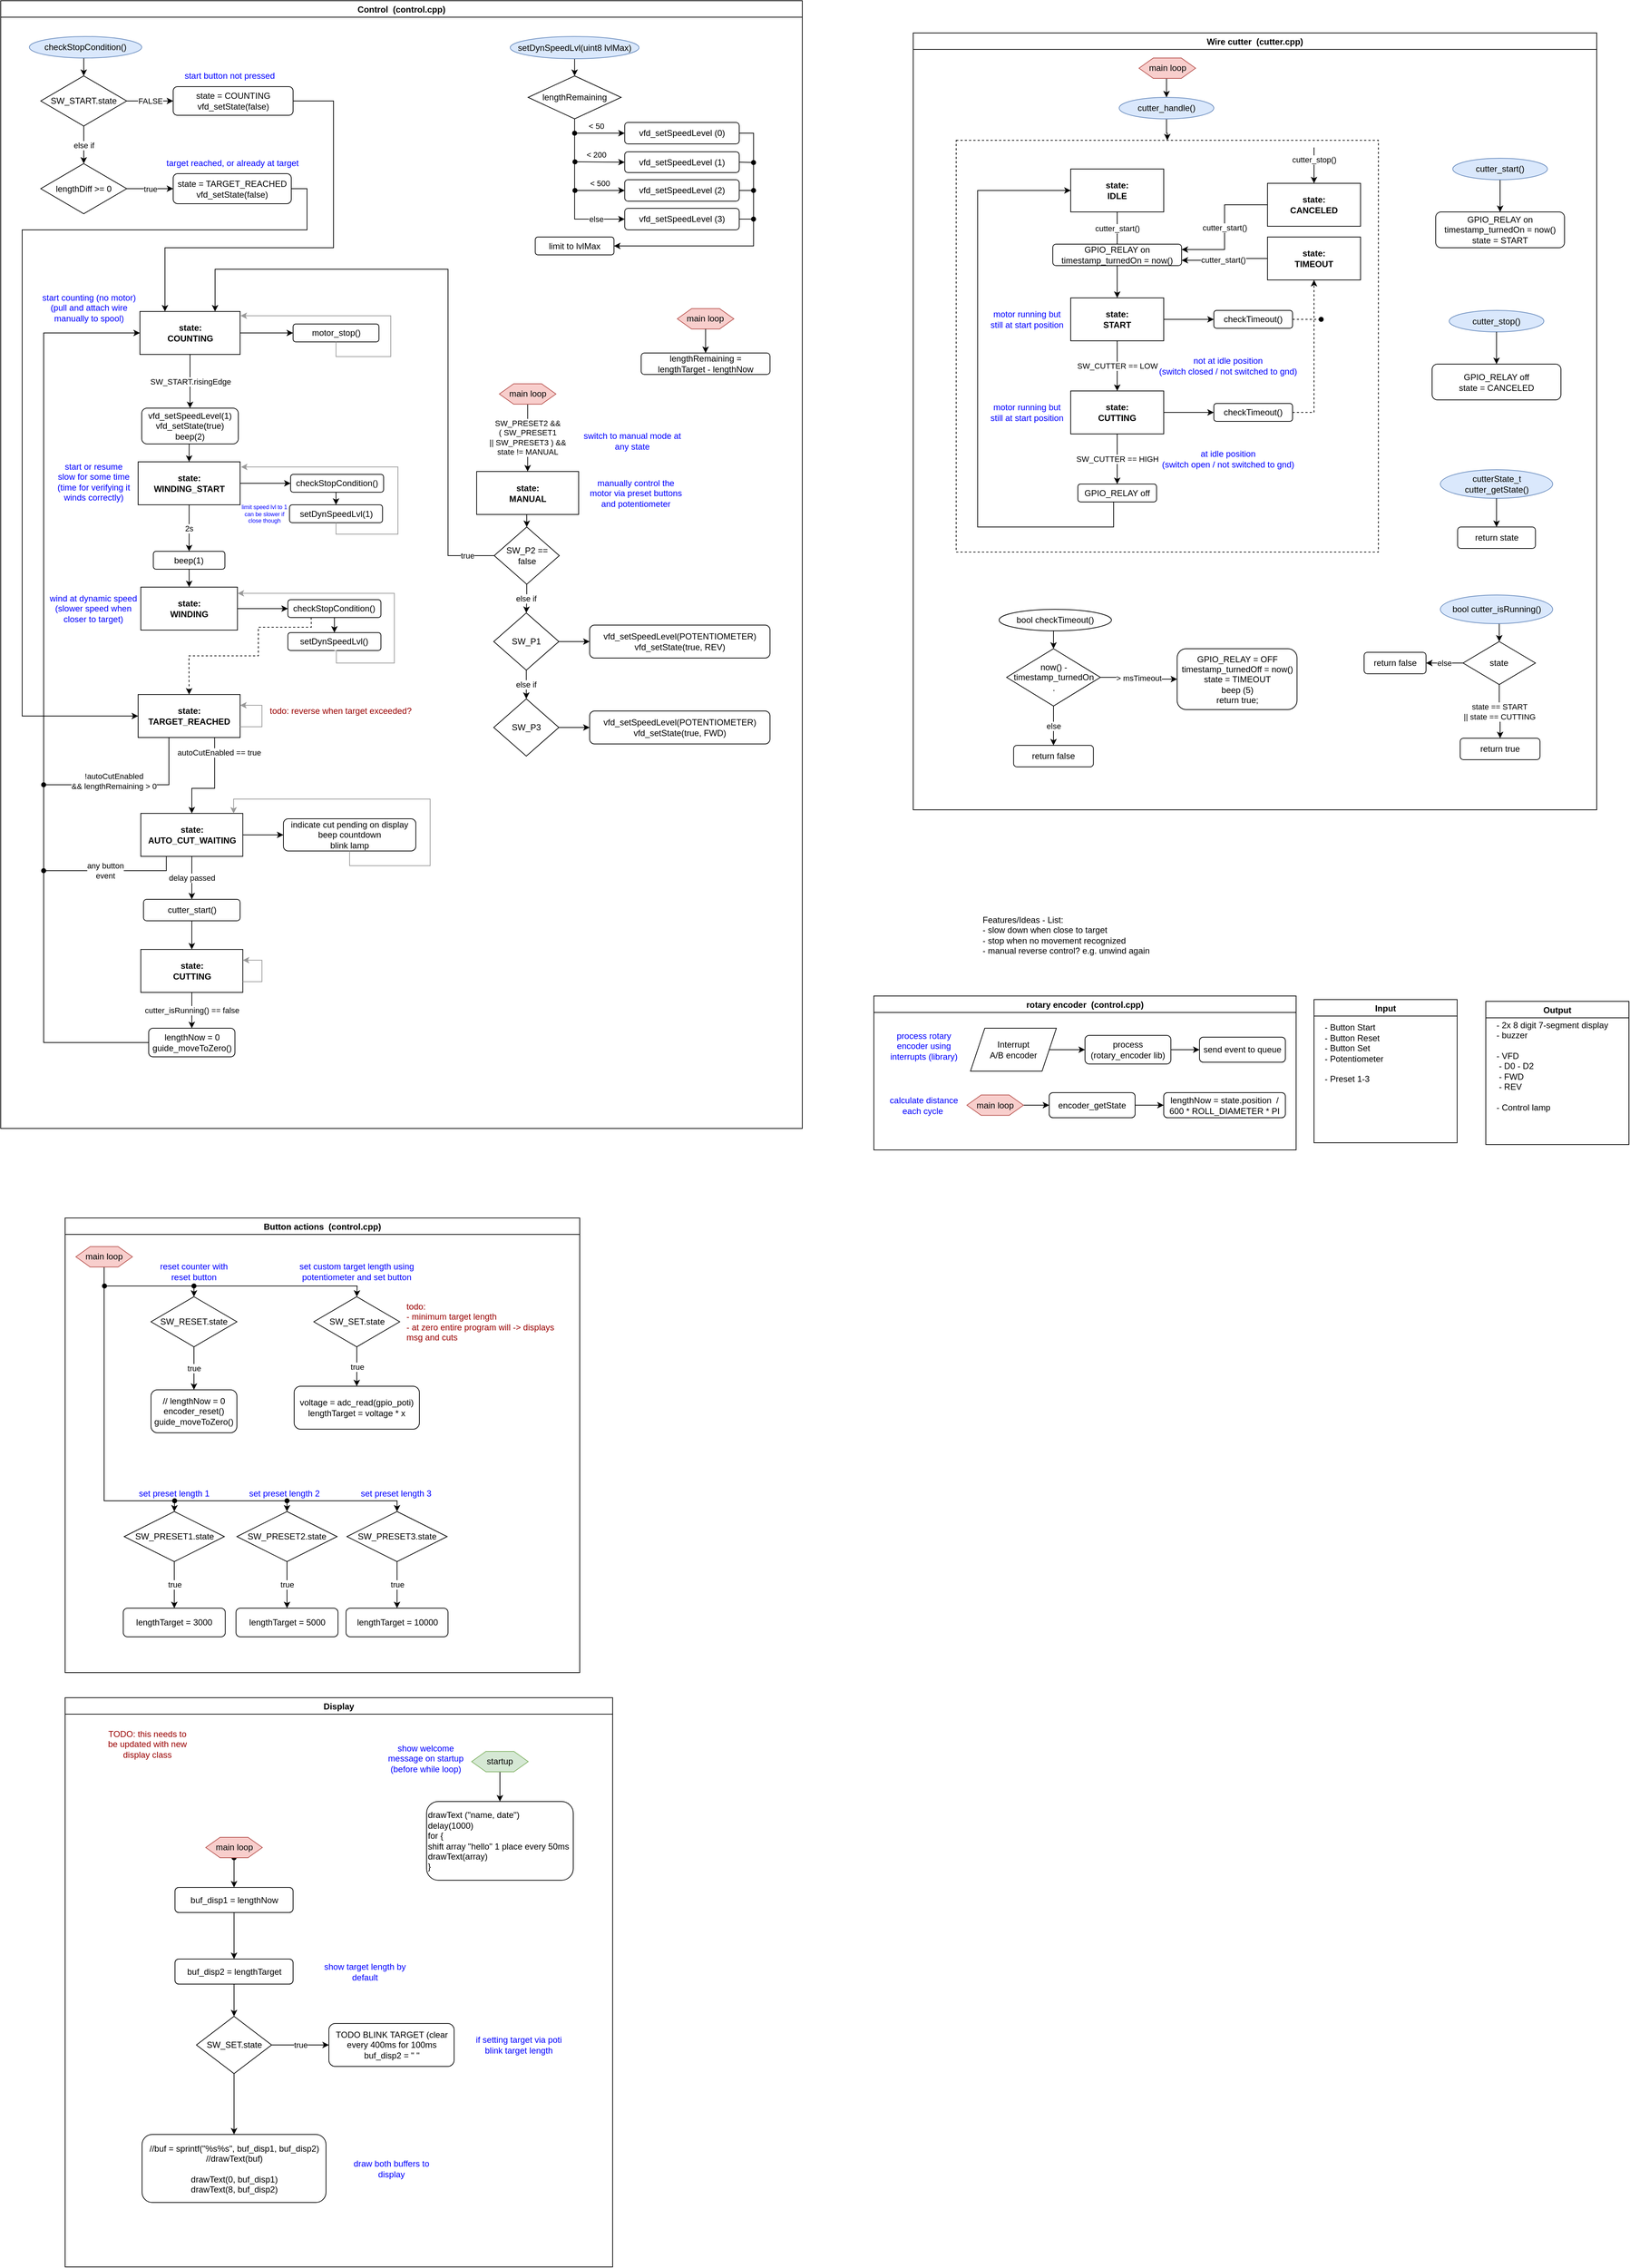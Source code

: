 <mxfile version="23.1.5" type="device" pages="2">
  <diagram id="pYACIs8yIpksGCPkkI0E" name="control, cutter, buttons, encoder">
    <mxGraphModel dx="1194" dy="741" grid="1" gridSize="5" guides="1" tooltips="1" connect="1" arrows="1" fold="1" page="1" pageScale="1" pageWidth="1169" pageHeight="1654" math="0" shadow="0">
      <root>
        <mxCell id="0" />
        <mxCell id="1" parent="0" />
        <mxCell id="Jo9Ue6hLqtK935TEgpBK-14" value="Input" style="swimlane;startSize=23;" parent="1" vertex="1">
          <mxGeometry x="1860" y="1420" width="200" height="200" as="geometry" />
        </mxCell>
        <mxCell id="Jo9Ue6hLqtK935TEgpBK-15" value="- Button Start&lt;br&gt;- Button Reset&lt;br&gt;- Button Set&lt;br&gt;- Potentiometer&lt;br&gt;&lt;br&gt;- Preset 1-3" style="text;html=1;align=left;verticalAlign=middle;resizable=0;points=[];autosize=1;strokeColor=none;fillColor=none;" parent="Jo9Ue6hLqtK935TEgpBK-14" vertex="1">
          <mxGeometry x="13" y="30" width="100" height="90" as="geometry" />
        </mxCell>
        <mxCell id="Jo9Ue6hLqtK935TEgpBK-16" value="Output" style="swimlane;startSize=23;" parent="1" vertex="1">
          <mxGeometry x="2100" y="1422.5" width="200" height="200" as="geometry" />
        </mxCell>
        <mxCell id="Jo9Ue6hLqtK935TEgpBK-17" value="- 2x 8 digit 7-segment display&lt;br&gt;- buzzer&lt;br&gt;&lt;br&gt;- VFD&lt;br&gt;&lt;span style=&quot;white-space: pre;&quot;&gt; &lt;/span&gt;- D0 - D2&lt;br&gt;&lt;span style=&quot;white-space: pre;&quot;&gt; &lt;/span&gt;- FWD&lt;br&gt;&lt;span style=&quot;white-space: pre;&quot;&gt; &lt;/span&gt;- REV&lt;br&gt;&lt;br&gt;- Control lamp" style="text;html=1;align=left;verticalAlign=middle;resizable=0;points=[];autosize=1;strokeColor=none;fillColor=none;" parent="Jo9Ue6hLqtK935TEgpBK-16" vertex="1">
          <mxGeometry x="13" y="18" width="175" height="145" as="geometry" />
        </mxCell>
        <mxCell id="8zFeNdrfwlNlW0LlzPxK-1" value="Features/Ideas - List:&lt;br&gt;- slow down when close to target&lt;br&gt;- stop when no movement recognized&lt;br&gt;- manual reverse control? e.g. unwind again" style="text;html=1;strokeColor=none;fillColor=none;align=left;verticalAlign=top;whiteSpace=wrap;rounded=0;" parent="1" vertex="1">
          <mxGeometry x="1395" y="1295" width="270" height="125" as="geometry" />
        </mxCell>
        <mxCell id="E9gbP4vXqY4O4zoDVCtS-22" value="Button actions  (control.cpp)" style="swimlane;labelBackgroundColor=none;fontColor=#000000;" parent="1" vertex="1">
          <mxGeometry x="115" y="1725" width="719" height="635" as="geometry" />
        </mxCell>
        <mxCell id="Jo9Ue6hLqtK935TEgpBK-28" value="SW_RESET.state" style="rhombus;whiteSpace=wrap;html=1;" parent="E9gbP4vXqY4O4zoDVCtS-22" vertex="1">
          <mxGeometry x="120" y="110" width="120" height="70" as="geometry" />
        </mxCell>
        <mxCell id="Jo9Ue6hLqtK935TEgpBK-29" value="// lengthNow = 0&lt;br&gt;encoder_reset()&lt;br&gt;guide_moveToZero()" style="rounded=1;whiteSpace=wrap;html=1;" parent="E9gbP4vXqY4O4zoDVCtS-22" vertex="1">
          <mxGeometry x="120" y="240" width="120" height="60" as="geometry" />
        </mxCell>
        <mxCell id="Jo9Ue6hLqtK935TEgpBK-30" value="true" style="edgeStyle=orthogonalEdgeStyle;rounded=0;orthogonalLoop=1;jettySize=auto;html=1;exitX=0.5;exitY=1;exitDx=0;exitDy=0;" parent="E9gbP4vXqY4O4zoDVCtS-22" source="Jo9Ue6hLqtK935TEgpBK-28" target="Jo9Ue6hLqtK935TEgpBK-29" edge="1">
          <mxGeometry relative="1" as="geometry" />
        </mxCell>
        <mxCell id="Jo9Ue6hLqtK935TEgpBK-31" value="reset counter with reset button" style="text;html=1;strokeColor=none;fillColor=none;align=center;verticalAlign=middle;whiteSpace=wrap;rounded=0;fontColor=#0000FF;labelBackgroundColor=#FFFFFF;" parent="E9gbP4vXqY4O4zoDVCtS-22" vertex="1">
          <mxGeometry x="120" y="60" width="120" height="30" as="geometry" />
        </mxCell>
        <mxCell id="E9gbP4vXqY4O4zoDVCtS-15" value="SW_SET.state" style="rhombus;whiteSpace=wrap;html=1;" parent="E9gbP4vXqY4O4zoDVCtS-22" vertex="1">
          <mxGeometry x="347.5" y="110" width="120" height="70" as="geometry" />
        </mxCell>
        <mxCell id="E9gbP4vXqY4O4zoDVCtS-16" value="voltage = adc_read(gpio_poti)&lt;br&gt;lengthTarget = voltage * x" style="rounded=1;whiteSpace=wrap;html=1;" parent="E9gbP4vXqY4O4zoDVCtS-22" vertex="1">
          <mxGeometry x="320" y="235" width="175" height="60" as="geometry" />
        </mxCell>
        <mxCell id="E9gbP4vXqY4O4zoDVCtS-14" value="true" style="edgeStyle=orthogonalEdgeStyle;rounded=0;orthogonalLoop=1;jettySize=auto;html=1;exitX=0.5;exitY=1;exitDx=0;exitDy=0;" parent="E9gbP4vXqY4O4zoDVCtS-22" source="E9gbP4vXqY4O4zoDVCtS-15" target="E9gbP4vXqY4O4zoDVCtS-16" edge="1">
          <mxGeometry relative="1" as="geometry" />
        </mxCell>
        <mxCell id="E9gbP4vXqY4O4zoDVCtS-17" value="set custom target length using potentiometer and set button" style="text;html=1;strokeColor=none;fillColor=none;align=center;verticalAlign=middle;whiteSpace=wrap;rounded=0;fontColor=#0000FF;labelBackgroundColor=#FFFFFF;" parent="E9gbP4vXqY4O4zoDVCtS-22" vertex="1">
          <mxGeometry x="325" y="60" width="165" height="30" as="geometry" />
        </mxCell>
        <mxCell id="E9gbP4vXqY4O4zoDVCtS-19" value="SW_PRESET1.state" style="rhombus;whiteSpace=wrap;html=1;" parent="E9gbP4vXqY4O4zoDVCtS-22" vertex="1">
          <mxGeometry x="82.5" y="410" width="140" height="70" as="geometry" />
        </mxCell>
        <mxCell id="E9gbP4vXqY4O4zoDVCtS-20" value="lengthTarget = 3000" style="rounded=1;whiteSpace=wrap;html=1;" parent="E9gbP4vXqY4O4zoDVCtS-22" vertex="1">
          <mxGeometry x="81.25" y="545" width="142.5" height="40" as="geometry" />
        </mxCell>
        <mxCell id="E9gbP4vXqY4O4zoDVCtS-18" value="true" style="edgeStyle=orthogonalEdgeStyle;rounded=0;orthogonalLoop=1;jettySize=auto;html=1;exitX=0.5;exitY=1;exitDx=0;exitDy=0;" parent="E9gbP4vXqY4O4zoDVCtS-22" source="E9gbP4vXqY4O4zoDVCtS-19" target="E9gbP4vXqY4O4zoDVCtS-20" edge="1">
          <mxGeometry relative="1" as="geometry" />
        </mxCell>
        <mxCell id="E9gbP4vXqY4O4zoDVCtS-21" value="set preset length 1" style="text;html=1;strokeColor=none;fillColor=none;align=center;verticalAlign=middle;whiteSpace=wrap;rounded=0;fontColor=#0000FF;labelBackgroundColor=#FFFFFF;" parent="E9gbP4vXqY4O4zoDVCtS-22" vertex="1">
          <mxGeometry x="70" y="370" width="165" height="30" as="geometry" />
        </mxCell>
        <mxCell id="E9gbP4vXqY4O4zoDVCtS-23" value="SW_PRESET2.state" style="rhombus;whiteSpace=wrap;html=1;" parent="E9gbP4vXqY4O4zoDVCtS-22" vertex="1">
          <mxGeometry x="240" y="410" width="140" height="70" as="geometry" />
        </mxCell>
        <mxCell id="E9gbP4vXqY4O4zoDVCtS-24" value="lengthTarget = 5000" style="rounded=1;whiteSpace=wrap;html=1;" parent="E9gbP4vXqY4O4zoDVCtS-22" vertex="1">
          <mxGeometry x="238.75" y="545" width="142.5" height="40" as="geometry" />
        </mxCell>
        <mxCell id="E9gbP4vXqY4O4zoDVCtS-25" value="true" style="edgeStyle=orthogonalEdgeStyle;rounded=0;orthogonalLoop=1;jettySize=auto;html=1;exitX=0.5;exitY=1;exitDx=0;exitDy=0;" parent="E9gbP4vXqY4O4zoDVCtS-22" source="E9gbP4vXqY4O4zoDVCtS-23" target="E9gbP4vXqY4O4zoDVCtS-24" edge="1">
          <mxGeometry relative="1" as="geometry" />
        </mxCell>
        <mxCell id="E9gbP4vXqY4O4zoDVCtS-26" value="set preset length 2" style="text;html=1;strokeColor=none;fillColor=none;align=center;verticalAlign=middle;whiteSpace=wrap;rounded=0;fontColor=#0000FF;labelBackgroundColor=#FFFFFF;" parent="E9gbP4vXqY4O4zoDVCtS-22" vertex="1">
          <mxGeometry x="223.75" y="370" width="165" height="30" as="geometry" />
        </mxCell>
        <mxCell id="E9gbP4vXqY4O4zoDVCtS-27" value="SW_PRESET3.state" style="rhombus;whiteSpace=wrap;html=1;" parent="E9gbP4vXqY4O4zoDVCtS-22" vertex="1">
          <mxGeometry x="393.75" y="410" width="140" height="70" as="geometry" />
        </mxCell>
        <mxCell id="E9gbP4vXqY4O4zoDVCtS-28" value="lengthTarget = 10000" style="rounded=1;whiteSpace=wrap;html=1;" parent="E9gbP4vXqY4O4zoDVCtS-22" vertex="1">
          <mxGeometry x="392.5" y="545" width="142.5" height="40" as="geometry" />
        </mxCell>
        <mxCell id="E9gbP4vXqY4O4zoDVCtS-29" value="true" style="edgeStyle=orthogonalEdgeStyle;rounded=0;orthogonalLoop=1;jettySize=auto;html=1;exitX=0.5;exitY=1;exitDx=0;exitDy=0;" parent="E9gbP4vXqY4O4zoDVCtS-22" source="E9gbP4vXqY4O4zoDVCtS-27" target="E9gbP4vXqY4O4zoDVCtS-28" edge="1">
          <mxGeometry relative="1" as="geometry" />
        </mxCell>
        <mxCell id="E9gbP4vXqY4O4zoDVCtS-30" value="set preset length 3" style="text;html=1;strokeColor=none;fillColor=none;align=center;verticalAlign=middle;whiteSpace=wrap;rounded=0;fontColor=#0000FF;labelBackgroundColor=#FFFFFF;" parent="E9gbP4vXqY4O4zoDVCtS-22" vertex="1">
          <mxGeometry x="380" y="370" width="165" height="30" as="geometry" />
        </mxCell>
        <mxCell id="aTO7ynV6Y0lAHxoPAONt-40" style="edgeStyle=orthogonalEdgeStyle;rounded=0;orthogonalLoop=1;jettySize=auto;html=1;exitX=0.5;exitY=1;exitDx=0;exitDy=0;entryX=0.5;entryY=0;entryDx=0;entryDy=0;" parent="E9gbP4vXqY4O4zoDVCtS-22" source="aTO7ynV6Y0lAHxoPAONt-38" target="E9gbP4vXqY4O4zoDVCtS-27" edge="1">
          <mxGeometry relative="1" as="geometry">
            <Array as="points">
              <mxPoint x="55" y="395" />
              <mxPoint x="464" y="395" />
            </Array>
          </mxGeometry>
        </mxCell>
        <mxCell id="aTO7ynV6Y0lAHxoPAONt-38" value="main loop" style="shape=hexagon;perimeter=hexagonPerimeter2;whiteSpace=wrap;html=1;fixedSize=1;fillColor=#f8cecc;strokeColor=#b85450;" parent="E9gbP4vXqY4O4zoDVCtS-22" vertex="1">
          <mxGeometry x="15" y="40" width="79" height="28.5" as="geometry" />
        </mxCell>
        <mxCell id="aTO7ynV6Y0lAHxoPAONt-41" value="" style="endArrow=classic;html=1;rounded=0;entryX=0.5;entryY=0;entryDx=0;entryDy=0;startArrow=oval;startFill=1;" parent="E9gbP4vXqY4O4zoDVCtS-22" target="E9gbP4vXqY4O4zoDVCtS-15" edge="1">
          <mxGeometry width="50" height="50" relative="1" as="geometry">
            <mxPoint x="55" y="95" as="sourcePoint" />
            <mxPoint x="140" y="85" as="targetPoint" />
            <Array as="points">
              <mxPoint x="408" y="95" />
            </Array>
          </mxGeometry>
        </mxCell>
        <mxCell id="aTO7ynV6Y0lAHxoPAONt-42" value="" style="endArrow=classic;html=1;rounded=0;entryX=0.5;entryY=0;entryDx=0;entryDy=0;startArrow=oval;startFill=1;" parent="E9gbP4vXqY4O4zoDVCtS-22" target="Jo9Ue6hLqtK935TEgpBK-28" edge="1">
          <mxGeometry width="50" height="50" relative="1" as="geometry">
            <mxPoint x="180" y="95" as="sourcePoint" />
            <mxPoint x="125" y="150" as="targetPoint" />
          </mxGeometry>
        </mxCell>
        <mxCell id="aTO7ynV6Y0lAHxoPAONt-46" value="" style="endArrow=classic;html=1;rounded=0;entryX=0.5;entryY=0;entryDx=0;entryDy=0;startArrow=oval;startFill=1;" parent="E9gbP4vXqY4O4zoDVCtS-22" target="E9gbP4vXqY4O4zoDVCtS-23" edge="1">
          <mxGeometry width="50" height="50" relative="1" as="geometry">
            <mxPoint x="310" y="395" as="sourcePoint" />
            <mxPoint x="300" y="405" as="targetPoint" />
          </mxGeometry>
        </mxCell>
        <mxCell id="mQTKtX7dmJeWt0bXEoog-10" value="&lt;font color=&quot;#990000&quot;&gt;todo: &lt;br&gt;&lt;/font&gt;&lt;span style=&quot;color: rgb(153, 0, 0);&quot;&gt;- minimum target length&lt;br&gt;- at zero entire program will -&amp;gt; displays msg and cuts&lt;br&gt;&lt;/span&gt;" style="text;html=1;strokeColor=none;fillColor=none;align=left;verticalAlign=middle;whiteSpace=wrap;rounded=0;fontColor=#0000FF;labelBackgroundColor=#FFFFFF;" parent="E9gbP4vXqY4O4zoDVCtS-22" vertex="1">
          <mxGeometry x="475" y="122.5" width="229" height="45" as="geometry" />
        </mxCell>
        <mxCell id="E9gbP4vXqY4O4zoDVCtS-32" value="Display" style="swimlane;labelBackgroundColor=none;fontColor=#000000;startSize=23;" parent="1" vertex="1">
          <mxGeometry x="115" y="2395" width="765" height="795" as="geometry" />
        </mxCell>
        <mxCell id="E9gbP4vXqY4O4zoDVCtS-38" value="drawText (&quot;name, date&quot;)&lt;br&gt;delay(1000)&lt;br&gt;for {&lt;br&gt;shift array &quot;hello&quot; 1 place every 50ms&lt;br&gt;drawText(array)&lt;br&gt;}" style="rounded=1;whiteSpace=wrap;html=1;labelBackgroundColor=none;fontColor=#000000;align=left;strokeColor=#000000;" parent="E9gbP4vXqY4O4zoDVCtS-32" vertex="1">
          <mxGeometry x="505" y="145" width="205" height="110" as="geometry" />
        </mxCell>
        <mxCell id="E9gbP4vXqY4O4zoDVCtS-39" value="show welcome message on startup (before while loop)" style="text;html=1;strokeColor=none;fillColor=none;align=center;verticalAlign=middle;whiteSpace=wrap;rounded=0;fontColor=#0000FF;labelBackgroundColor=#FFFFFF;" parent="E9gbP4vXqY4O4zoDVCtS-32" vertex="1">
          <mxGeometry x="443.5" y="70" width="120" height="30" as="geometry" />
        </mxCell>
        <mxCell id="E9gbP4vXqY4O4zoDVCtS-42" value="true" style="edgeStyle=orthogonalEdgeStyle;rounded=0;orthogonalLoop=1;jettySize=auto;html=1;exitX=1;exitY=0.5;exitDx=0;exitDy=0;fontColor=#000000;" parent="E9gbP4vXqY4O4zoDVCtS-32" source="E9gbP4vXqY4O4zoDVCtS-40" target="E9gbP4vXqY4O4zoDVCtS-41" edge="1">
          <mxGeometry relative="1" as="geometry" />
        </mxCell>
        <mxCell id="E9gbP4vXqY4O4zoDVCtS-40" value="SW_SET.state" style="rhombus;whiteSpace=wrap;html=1;labelBackgroundColor=none;fontColor=#000000;strokeColor=#000000;" parent="E9gbP4vXqY4O4zoDVCtS-32" vertex="1">
          <mxGeometry x="183.5" y="445" width="105" height="80" as="geometry" />
        </mxCell>
        <mxCell id="E9gbP4vXqY4O4zoDVCtS-41" value="TODO BLINK TARGET (clear every 400ms for 100ms &lt;br&gt;buf_disp2 = &quot; &quot;" style="rounded=1;whiteSpace=wrap;html=1;labelBackgroundColor=none;fontColor=#000000;strokeColor=#000000;" parent="E9gbP4vXqY4O4zoDVCtS-32" vertex="1">
          <mxGeometry x="368.5" y="455" width="175" height="60" as="geometry" />
        </mxCell>
        <mxCell id="E9gbP4vXqY4O4zoDVCtS-44" style="edgeStyle=orthogonalEdgeStyle;rounded=0;orthogonalLoop=1;jettySize=auto;html=1;exitX=0.5;exitY=1;exitDx=0;exitDy=0;entryX=0.5;entryY=0;entryDx=0;entryDy=0;fontColor=#FFFFFF;" parent="E9gbP4vXqY4O4zoDVCtS-32" source="E9gbP4vXqY4O4zoDVCtS-43" target="E9gbP4vXqY4O4zoDVCtS-40" edge="1">
          <mxGeometry relative="1" as="geometry" />
        </mxCell>
        <mxCell id="E9gbP4vXqY4O4zoDVCtS-43" value="buf_disp2 = lengthTarget" style="rounded=1;whiteSpace=wrap;html=1;labelBackgroundColor=none;fontColor=#000000;strokeColor=#000000;" parent="E9gbP4vXqY4O4zoDVCtS-32" vertex="1">
          <mxGeometry x="153.5" y="365" width="165" height="35" as="geometry" />
        </mxCell>
        <mxCell id="E9gbP4vXqY4O4zoDVCtS-45" value="show target length by default" style="text;html=1;strokeColor=none;fillColor=none;align=center;verticalAlign=middle;whiteSpace=wrap;rounded=0;fontColor=#0000FF;labelBackgroundColor=#FFFFFF;" parent="E9gbP4vXqY4O4zoDVCtS-32" vertex="1">
          <mxGeometry x="358.5" y="367.5" width="120" height="30" as="geometry" />
        </mxCell>
        <mxCell id="E9gbP4vXqY4O4zoDVCtS-46" value="if setting target via poti blink target length" style="text;html=1;strokeColor=none;fillColor=none;align=center;verticalAlign=middle;whiteSpace=wrap;rounded=0;fontColor=#0000FF;labelBackgroundColor=#FFFFFF;" parent="E9gbP4vXqY4O4zoDVCtS-32" vertex="1">
          <mxGeometry x="563.5" y="470" width="140" height="30" as="geometry" />
        </mxCell>
        <mxCell id="XDNRrcfAYsMe7RjjPrG6-3" style="edgeStyle=orthogonalEdgeStyle;rounded=0;orthogonalLoop=1;jettySize=auto;html=1;exitX=0.5;exitY=1;exitDx=0;exitDy=0;entryX=0.5;entryY=0;entryDx=0;entryDy=0;fontColor=#000000;endArrow=classic;endFill=1;strokeColor=#000000;" parent="E9gbP4vXqY4O4zoDVCtS-32" source="E9gbP4vXqY4O4zoDVCtS-47" target="E9gbP4vXqY4O4zoDVCtS-43" edge="1">
          <mxGeometry relative="1" as="geometry" />
        </mxCell>
        <mxCell id="E9gbP4vXqY4O4zoDVCtS-47" value="buf_disp1 = lengthNow" style="rounded=1;whiteSpace=wrap;html=1;labelBackgroundColor=none;fontColor=#000000;strokeColor=#000000;" parent="E9gbP4vXqY4O4zoDVCtS-32" vertex="1">
          <mxGeometry x="153.5" y="265" width="165" height="35" as="geometry" />
        </mxCell>
        <mxCell id="E9gbP4vXqY4O4zoDVCtS-48" value="//buf = sprintf(&quot;%s%s&quot;, buf_disp1, buf_disp2)&lt;br&gt;//drawText(buf)&lt;br&gt;&lt;br&gt;drawText(0, buf_disp1)&lt;br&gt;drawText(8, buf_disp2)" style="rounded=1;whiteSpace=wrap;html=1;labelBackgroundColor=none;fontColor=#000000;strokeColor=#000000;" parent="E9gbP4vXqY4O4zoDVCtS-32" vertex="1">
          <mxGeometry x="107.5" y="610" width="257" height="95" as="geometry" />
        </mxCell>
        <mxCell id="E9gbP4vXqY4O4zoDVCtS-49" value="draw both buffers to display" style="text;html=1;strokeColor=none;fillColor=none;align=center;verticalAlign=middle;whiteSpace=wrap;rounded=0;fontColor=#0000FF;labelBackgroundColor=#FFFFFF;" parent="E9gbP4vXqY4O4zoDVCtS-32" vertex="1">
          <mxGeometry x="386" y="642.5" width="140" height="30" as="geometry" />
        </mxCell>
        <mxCell id="XDNRrcfAYsMe7RjjPrG6-1" value="" style="endArrow=classic;html=1;rounded=0;fontColor=#000000;strokeColor=#000000;exitX=0.5;exitY=1;exitDx=0;exitDy=0;entryX=0.5;entryY=0;entryDx=0;entryDy=0;" parent="E9gbP4vXqY4O4zoDVCtS-32" source="E9gbP4vXqY4O4zoDVCtS-40" target="E9gbP4vXqY4O4zoDVCtS-48" edge="1">
          <mxGeometry width="50" height="50" relative="1" as="geometry">
            <mxPoint x="181" y="590" as="sourcePoint" />
            <mxPoint x="231" y="540" as="targetPoint" />
          </mxGeometry>
        </mxCell>
        <mxCell id="aTO7ynV6Y0lAHxoPAONt-49" style="edgeStyle=orthogonalEdgeStyle;rounded=0;orthogonalLoop=1;jettySize=auto;html=1;exitX=0.5;exitY=1;exitDx=0;exitDy=0;startArrow=oval;startFill=1;" parent="E9gbP4vXqY4O4zoDVCtS-32" source="aTO7ynV6Y0lAHxoPAONt-48" target="E9gbP4vXqY4O4zoDVCtS-47" edge="1">
          <mxGeometry relative="1" as="geometry" />
        </mxCell>
        <mxCell id="aTO7ynV6Y0lAHxoPAONt-48" value="main loop" style="shape=hexagon;perimeter=hexagonPerimeter2;whiteSpace=wrap;html=1;fixedSize=1;fillColor=#f8cecc;strokeColor=#b85450;" parent="E9gbP4vXqY4O4zoDVCtS-32" vertex="1">
          <mxGeometry x="196.5" y="195" width="79" height="28.5" as="geometry" />
        </mxCell>
        <mxCell id="aTO7ynV6Y0lAHxoPAONt-51" style="edgeStyle=orthogonalEdgeStyle;rounded=0;orthogonalLoop=1;jettySize=auto;html=1;exitX=0.5;exitY=1;exitDx=0;exitDy=0;entryX=0.5;entryY=0;entryDx=0;entryDy=0;startArrow=none;startFill=0;" parent="E9gbP4vXqY4O4zoDVCtS-32" source="aTO7ynV6Y0lAHxoPAONt-50" target="E9gbP4vXqY4O4zoDVCtS-38" edge="1">
          <mxGeometry relative="1" as="geometry" />
        </mxCell>
        <mxCell id="aTO7ynV6Y0lAHxoPAONt-50" value="startup" style="shape=hexagon;perimeter=hexagonPerimeter2;whiteSpace=wrap;html=1;fixedSize=1;fillColor=#d5e8d4;strokeColor=#82b366;" parent="E9gbP4vXqY4O4zoDVCtS-32" vertex="1">
          <mxGeometry x="568" y="75" width="79" height="28.5" as="geometry" />
        </mxCell>
        <mxCell id="6FuHMW7HC8Qjd99AJG3M-21" value="TODO: this needs to be updated with new display class" style="text;html=1;strokeColor=none;fillColor=none;align=center;verticalAlign=middle;whiteSpace=wrap;rounded=0;fontColor=#990000;labelBackgroundColor=#FFFFFF;" parent="E9gbP4vXqY4O4zoDVCtS-32" vertex="1">
          <mxGeometry x="55" y="50" width="120" height="30" as="geometry" />
        </mxCell>
        <mxCell id="E9gbP4vXqY4O4zoDVCtS-33" value="Control  (control.cpp)" style="swimlane;labelBackgroundColor=none;fontColor=#000000;" parent="1" vertex="1">
          <mxGeometry x="25" y="25" width="1120" height="1575" as="geometry" />
        </mxCell>
        <mxCell id="Avus2w3zFXZjXSa-NAtZ-21" style="edgeStyle=orthogonalEdgeStyle;rounded=0;orthogonalLoop=1;jettySize=auto;html=1;exitX=1;exitY=0.5;exitDx=0;exitDy=0;" parent="E9gbP4vXqY4O4zoDVCtS-33" source="Jo9Ue6hLqtK935TEgpBK-18" target="Avus2w3zFXZjXSa-NAtZ-16" edge="1">
          <mxGeometry relative="1" as="geometry" />
        </mxCell>
        <mxCell id="Jo9Ue6hLqtK935TEgpBK-18" value="state:&lt;br&gt;WINDING_START" style="rounded=0;whiteSpace=wrap;html=1;fontStyle=1" parent="E9gbP4vXqY4O4zoDVCtS-33" vertex="1">
          <mxGeometry x="192" y="644" width="142.5" height="60" as="geometry" />
        </mxCell>
        <mxCell id="Jo9Ue6hLqtK935TEgpBK-19" value="state:&lt;br&gt;WINDING" style="rounded=0;whiteSpace=wrap;html=1;fontStyle=1" parent="E9gbP4vXqY4O4zoDVCtS-33" vertex="1">
          <mxGeometry x="195.75" y="819" width="135" height="60" as="geometry" />
        </mxCell>
        <mxCell id="aTO7ynV6Y0lAHxoPAONt-2" value="!autoCutEnabled&lt;br&gt;&amp;amp;&amp;amp; lengthRemaining &amp;gt; 0" style="edgeStyle=orthogonalEdgeStyle;rounded=0;orthogonalLoop=1;jettySize=auto;html=1;entryX=0;entryY=0.5;entryDx=0;entryDy=0;exitX=0.25;exitY=1;exitDx=0;exitDy=0;" parent="E9gbP4vXqY4O4zoDVCtS-33" source="Jo9Ue6hLqtK935TEgpBK-20" target="Jo9Ue6hLqtK935TEgpBK-21" edge="1">
          <mxGeometry x="-0.703" y="-5" relative="1" as="geometry">
            <Array as="points">
              <mxPoint x="235" y="1029" />
              <mxPoint x="235" y="1095" />
              <mxPoint x="60" y="1095" />
              <mxPoint x="60" y="464" />
            </Array>
            <mxPoint as="offset" />
            <mxPoint x="160" y="1065" as="sourcePoint" />
          </mxGeometry>
        </mxCell>
        <mxCell id="1-PaxUM0a53oYDua-TxR-2" value="autoCutEnabled == true" style="edgeStyle=orthogonalEdgeStyle;rounded=0;orthogonalLoop=1;jettySize=auto;html=1;exitX=0.75;exitY=1;exitDx=0;exitDy=0;entryX=0.5;entryY=0;entryDx=0;entryDy=0;" parent="E9gbP4vXqY4O4zoDVCtS-33" source="Jo9Ue6hLqtK935TEgpBK-20" target="1-PaxUM0a53oYDua-TxR-1" edge="1">
          <mxGeometry x="-0.695" y="6" relative="1" as="geometry">
            <Array as="points">
              <mxPoint x="299" y="1100" />
              <mxPoint x="267" y="1100" />
            </Array>
            <mxPoint as="offset" />
          </mxGeometry>
        </mxCell>
        <mxCell id="Jo9Ue6hLqtK935TEgpBK-20" value="state:&lt;br&gt;TARGET_REACHED" style="rounded=0;whiteSpace=wrap;html=1;fontStyle=1" parent="E9gbP4vXqY4O4zoDVCtS-33" vertex="1">
          <mxGeometry x="192" y="969" width="142.5" height="60" as="geometry" />
        </mxCell>
        <mxCell id="Avus2w3zFXZjXSa-NAtZ-3" value="SW_PRESET2 &amp;amp;&amp;amp;&lt;br&gt;( SW_PRESET1&lt;br&gt;|| SW_PRESET3 ) &amp;amp;&amp;amp;&lt;br&gt;state != MANUAL" style="edgeStyle=orthogonalEdgeStyle;rounded=0;orthogonalLoop=1;jettySize=auto;html=1;exitX=0.5;exitY=1;exitDx=0;exitDy=0;" parent="E9gbP4vXqY4O4zoDVCtS-33" source="aTO7ynV6Y0lAHxoPAONt-5" target="Avus2w3zFXZjXSa-NAtZ-1" edge="1">
          <mxGeometry relative="1" as="geometry">
            <mxPoint x="741" y="385" as="sourcePoint" />
          </mxGeometry>
        </mxCell>
        <mxCell id="Avus2w3zFXZjXSa-NAtZ-5" style="edgeStyle=orthogonalEdgeStyle;rounded=0;orthogonalLoop=1;jettySize=auto;html=1;exitX=1;exitY=0.5;exitDx=0;exitDy=0;entryX=0;entryY=0.5;entryDx=0;entryDy=0;" parent="E9gbP4vXqY4O4zoDVCtS-33" source="Jo9Ue6hLqtK935TEgpBK-21" target="Avus2w3zFXZjXSa-NAtZ-4" edge="1">
          <mxGeometry relative="1" as="geometry" />
        </mxCell>
        <mxCell id="Jo9Ue6hLqtK935TEgpBK-21" value="state:&lt;br&gt;COUNTING" style="rounded=0;whiteSpace=wrap;html=1;fontStyle=1;" parent="E9gbP4vXqY4O4zoDVCtS-33" vertex="1">
          <mxGeometry x="194.5" y="434" width="140" height="60" as="geometry" />
        </mxCell>
        <mxCell id="8zFeNdrfwlNlW0LlzPxK-13" style="edgeStyle=orthogonalEdgeStyle;rounded=0;orthogonalLoop=1;jettySize=auto;html=1;exitX=1;exitY=0.5;exitDx=0;exitDy=0;entryX=0;entryY=0.5;entryDx=0;entryDy=0;startArrow=none;startFill=0;" parent="E9gbP4vXqY4O4zoDVCtS-33" source="Jo9Ue6hLqtK935TEgpBK-19" target="Avus2w3zFXZjXSa-NAtZ-22" edge="1">
          <mxGeometry relative="1" as="geometry" />
        </mxCell>
        <mxCell id="8zFeNdrfwlNlW0LlzPxK-14" value="wind at dynamic speed&lt;br&gt;(slower speed when closer to target)" style="text;html=1;strokeColor=none;fillColor=none;align=center;verticalAlign=middle;whiteSpace=wrap;rounded=0;fontColor=#0000FF;labelBackgroundColor=none;" parent="E9gbP4vXqY4O4zoDVCtS-33" vertex="1">
          <mxGeometry x="67" y="824" width="125" height="50" as="geometry" />
        </mxCell>
        <mxCell id="E9gbP4vXqY4O4zoDVCtS-5" value="&lt;font color=&quot;#990000&quot;&gt;todo:&amp;nbsp;&lt;/font&gt;&lt;span style=&quot;color: rgb(153, 0, 0);&quot;&gt;reverse when target exceeded?&lt;/span&gt;&lt;font color=&quot;#990000&quot;&gt;&lt;br&gt;&lt;br&gt;&lt;/font&gt;" style="text;html=1;strokeColor=none;fillColor=none;align=left;verticalAlign=middle;whiteSpace=wrap;rounded=0;fontColor=#0000FF;labelBackgroundColor=none;" parent="E9gbP4vXqY4O4zoDVCtS-33" vertex="1">
          <mxGeometry x="373.75" y="976.5" width="206.25" height="45" as="geometry" />
        </mxCell>
        <mxCell id="E9gbP4vXqY4O4zoDVCtS-9" style="edgeStyle=orthogonalEdgeStyle;rounded=0;orthogonalLoop=1;jettySize=auto;html=1;exitX=0.5;exitY=1;exitDx=0;exitDy=0;entryX=0.5;entryY=0;entryDx=0;entryDy=0;fontColor=#FFFFFF;" parent="E9gbP4vXqY4O4zoDVCtS-33" source="E9gbP4vXqY4O4zoDVCtS-8" target="Jo9Ue6hLqtK935TEgpBK-18" edge="1">
          <mxGeometry relative="1" as="geometry" />
        </mxCell>
        <mxCell id="E9gbP4vXqY4O4zoDVCtS-8" value="vfd_setSpeedLevel(1)&lt;br&gt;vfd_setState(true)&lt;br&gt;beep(2)" style="rounded=1;whiteSpace=wrap;html=1;" parent="E9gbP4vXqY4O4zoDVCtS-33" vertex="1">
          <mxGeometry x="197" y="569" width="135" height="50" as="geometry" />
        </mxCell>
        <mxCell id="Jo9Ue6hLqtK935TEgpBK-24" value="SW_START.risingEdge" style="edgeStyle=orthogonalEdgeStyle;rounded=0;orthogonalLoop=1;jettySize=auto;html=1;exitX=0.5;exitY=1;exitDx=0;exitDy=0;entryX=0.5;entryY=0;entryDx=0;entryDy=0;" parent="E9gbP4vXqY4O4zoDVCtS-33" source="Jo9Ue6hLqtK935TEgpBK-21" target="E9gbP4vXqY4O4zoDVCtS-8" edge="1">
          <mxGeometry relative="1" as="geometry" />
        </mxCell>
        <mxCell id="E9gbP4vXqY4O4zoDVCtS-11" style="edgeStyle=orthogonalEdgeStyle;rounded=0;orthogonalLoop=1;jettySize=auto;html=1;exitX=0.5;exitY=1;exitDx=0;exitDy=0;fontColor=#FFFFFF;" parent="E9gbP4vXqY4O4zoDVCtS-33" source="E9gbP4vXqY4O4zoDVCtS-10" target="Jo9Ue6hLqtK935TEgpBK-19" edge="1">
          <mxGeometry relative="1" as="geometry" />
        </mxCell>
        <mxCell id="E9gbP4vXqY4O4zoDVCtS-10" value="beep(1)" style="rounded=1;whiteSpace=wrap;html=1;" parent="E9gbP4vXqY4O4zoDVCtS-33" vertex="1">
          <mxGeometry x="213.25" y="769" width="100" height="25" as="geometry" />
        </mxCell>
        <mxCell id="Jo9Ue6hLqtK935TEgpBK-26" value="2s" style="edgeStyle=orthogonalEdgeStyle;rounded=0;orthogonalLoop=1;jettySize=auto;html=1;exitX=0.5;exitY=1;exitDx=0;exitDy=0;entryX=0.5;entryY=0;entryDx=0;entryDy=0;" parent="E9gbP4vXqY4O4zoDVCtS-33" source="Jo9Ue6hLqtK935TEgpBK-18" target="E9gbP4vXqY4O4zoDVCtS-10" edge="1">
          <mxGeometry relative="1" as="geometry" />
        </mxCell>
        <mxCell id="YmF2wASvHjHTeFxfvHkM-19" value="true" style="edgeStyle=orthogonalEdgeStyle;rounded=0;orthogonalLoop=1;jettySize=auto;html=1;exitX=1;exitY=0.5;exitDx=0;exitDy=0;entryX=0;entryY=0.5;entryDx=0;entryDy=0;fontColor=#000000;" parent="E9gbP4vXqY4O4zoDVCtS-33" source="YmF2wASvHjHTeFxfvHkM-3" target="YmF2wASvHjHTeFxfvHkM-4" edge="1">
          <mxGeometry relative="1" as="geometry" />
        </mxCell>
        <mxCell id="YmF2wASvHjHTeFxfvHkM-3" value="lengthDiff &amp;gt;= 0" style="rhombus;whiteSpace=wrap;html=1;" parent="E9gbP4vXqY4O4zoDVCtS-33" vertex="1">
          <mxGeometry x="56" y="227.5" width="120" height="70" as="geometry" />
        </mxCell>
        <mxCell id="Avus2w3zFXZjXSa-NAtZ-35" style="edgeStyle=orthogonalEdgeStyle;rounded=0;orthogonalLoop=1;jettySize=auto;html=1;exitX=1;exitY=0.5;exitDx=0;exitDy=0;entryX=0;entryY=0.5;entryDx=0;entryDy=0;" parent="E9gbP4vXqY4O4zoDVCtS-33" source="YmF2wASvHjHTeFxfvHkM-4" target="Jo9Ue6hLqtK935TEgpBK-20" edge="1">
          <mxGeometry relative="1" as="geometry">
            <Array as="points">
              <mxPoint x="428" y="263" />
              <mxPoint x="428" y="320" />
              <mxPoint x="30" y="320" />
              <mxPoint x="30" y="999" />
            </Array>
          </mxGeometry>
        </mxCell>
        <mxCell id="YmF2wASvHjHTeFxfvHkM-4" value="state = TARGET_REACHED&lt;br&gt;vfd_setState(false)" style="rounded=1;whiteSpace=wrap;html=1;" parent="E9gbP4vXqY4O4zoDVCtS-33" vertex="1">
          <mxGeometry x="241" y="241.5" width="165" height="42" as="geometry" />
        </mxCell>
        <mxCell id="YmF2wASvHjHTeFxfvHkM-6" value="target reached, or already at target" style="text;html=1;strokeColor=none;fillColor=none;align=center;verticalAlign=middle;whiteSpace=wrap;rounded=0;fontColor=#0000FF;labelBackgroundColor=#FFFFFF;" parent="E9gbP4vXqY4O4zoDVCtS-33" vertex="1">
          <mxGeometry x="219.75" y="211.5" width="207.5" height="30" as="geometry" />
        </mxCell>
        <mxCell id="YmF2wASvHjHTeFxfvHkM-15" value="else if" style="edgeStyle=orthogonalEdgeStyle;rounded=0;orthogonalLoop=1;jettySize=auto;html=1;exitX=0.5;exitY=1;exitDx=0;exitDy=0;entryX=0.5;entryY=0;entryDx=0;entryDy=0;fontColor=#000000;" parent="E9gbP4vXqY4O4zoDVCtS-33" source="YmF2wASvHjHTeFxfvHkM-11" target="YmF2wASvHjHTeFxfvHkM-3" edge="1">
          <mxGeometry relative="1" as="geometry" />
        </mxCell>
        <mxCell id="YmF2wASvHjHTeFxfvHkM-11" value="SW_START.state" style="rhombus;whiteSpace=wrap;html=1;" parent="E9gbP4vXqY4O4zoDVCtS-33" vertex="1">
          <mxGeometry x="56" y="105" width="120" height="70" as="geometry" />
        </mxCell>
        <mxCell id="Avus2w3zFXZjXSa-NAtZ-32" style="edgeStyle=orthogonalEdgeStyle;rounded=0;orthogonalLoop=1;jettySize=auto;html=1;exitX=1;exitY=0.5;exitDx=0;exitDy=0;entryX=0.25;entryY=0;entryDx=0;entryDy=0;" parent="E9gbP4vXqY4O4zoDVCtS-33" source="YmF2wASvHjHTeFxfvHkM-12" target="Jo9Ue6hLqtK935TEgpBK-21" edge="1">
          <mxGeometry relative="1" as="geometry">
            <Array as="points">
              <mxPoint x="465" y="140" />
              <mxPoint x="465" y="345" />
              <mxPoint x="230" y="345" />
            </Array>
          </mxGeometry>
        </mxCell>
        <mxCell id="YmF2wASvHjHTeFxfvHkM-12" value="state = COUNTING&lt;br&gt;vfd_setState(false)" style="rounded=1;whiteSpace=wrap;html=1;" parent="E9gbP4vXqY4O4zoDVCtS-33" vertex="1">
          <mxGeometry x="241" y="120" width="167.5" height="40" as="geometry" />
        </mxCell>
        <mxCell id="YmF2wASvHjHTeFxfvHkM-13" value="FALSE" style="edgeStyle=orthogonalEdgeStyle;rounded=0;orthogonalLoop=1;jettySize=auto;html=1;exitX=1;exitY=0.5;exitDx=0;exitDy=0;" parent="E9gbP4vXqY4O4zoDVCtS-33" source="YmF2wASvHjHTeFxfvHkM-11" target="YmF2wASvHjHTeFxfvHkM-12" edge="1">
          <mxGeometry relative="1" as="geometry" />
        </mxCell>
        <mxCell id="YmF2wASvHjHTeFxfvHkM-14" value="start button not pressed" style="text;html=1;strokeColor=none;fillColor=none;align=center;verticalAlign=middle;whiteSpace=wrap;rounded=0;fontColor=#0000FF;labelBackgroundColor=#FFFFFF;" parent="E9gbP4vXqY4O4zoDVCtS-33" vertex="1">
          <mxGeometry x="219.75" y="90" width="200" height="30" as="geometry" />
        </mxCell>
        <mxCell id="aTO7ynV6Y0lAHxoPAONt-34" style="edgeStyle=orthogonalEdgeStyle;rounded=0;orthogonalLoop=1;jettySize=auto;html=1;exitX=0.5;exitY=1;exitDx=0;exitDy=0;entryX=0.5;entryY=0;entryDx=0;entryDy=0;" parent="E9gbP4vXqY4O4zoDVCtS-33" source="Avus2w3zFXZjXSa-NAtZ-1" target="aTO7ynV6Y0lAHxoPAONt-25" edge="1">
          <mxGeometry relative="1" as="geometry" />
        </mxCell>
        <mxCell id="Avus2w3zFXZjXSa-NAtZ-1" value="state:&lt;br&gt;MANUAL" style="rounded=0;whiteSpace=wrap;html=1;fontStyle=1" parent="E9gbP4vXqY4O4zoDVCtS-33" vertex="1">
          <mxGeometry x="665" y="657.5" width="142.5" height="60" as="geometry" />
        </mxCell>
        <mxCell id="Avus2w3zFXZjXSa-NAtZ-4" value="motor_stop()" style="rounded=1;whiteSpace=wrap;html=1;" parent="E9gbP4vXqY4O4zoDVCtS-33" vertex="1">
          <mxGeometry x="408.5" y="451.5" width="120" height="25" as="geometry" />
        </mxCell>
        <mxCell id="Avus2w3zFXZjXSa-NAtZ-12" style="edgeStyle=orthogonalEdgeStyle;rounded=0;orthogonalLoop=1;jettySize=auto;html=1;exitX=1;exitY=0.5;exitDx=0;exitDy=0;" parent="E9gbP4vXqY4O4zoDVCtS-33" source="Avus2w3zFXZjXSa-NAtZ-6" target="Avus2w3zFXZjXSa-NAtZ-10" edge="1">
          <mxGeometry relative="1" as="geometry" />
        </mxCell>
        <mxCell id="Avus2w3zFXZjXSa-NAtZ-13" value="else if" style="edgeStyle=orthogonalEdgeStyle;rounded=0;orthogonalLoop=1;jettySize=auto;html=1;exitX=0.5;exitY=1;exitDx=0;exitDy=0;entryX=0.5;entryY=0;entryDx=0;entryDy=0;" parent="E9gbP4vXqY4O4zoDVCtS-33" source="Avus2w3zFXZjXSa-NAtZ-6" target="Avus2w3zFXZjXSa-NAtZ-9" edge="1">
          <mxGeometry relative="1" as="geometry">
            <mxPoint x="734.37" y="945" as="targetPoint" />
          </mxGeometry>
        </mxCell>
        <mxCell id="Avus2w3zFXZjXSa-NAtZ-6" value="SW_P1" style="rhombus;whiteSpace=wrap;html=1;" parent="E9gbP4vXqY4O4zoDVCtS-33" vertex="1">
          <mxGeometry x="688.87" y="855" width="91" height="80" as="geometry" />
        </mxCell>
        <mxCell id="aTO7ynV6Y0lAHxoPAONt-24" style="edgeStyle=orthogonalEdgeStyle;rounded=0;orthogonalLoop=1;jettySize=auto;html=1;exitX=1;exitY=0.5;exitDx=0;exitDy=0;entryX=0;entryY=0.5;entryDx=0;entryDy=0;" parent="E9gbP4vXqY4O4zoDVCtS-33" source="Avus2w3zFXZjXSa-NAtZ-9" target="Avus2w3zFXZjXSa-NAtZ-11" edge="1">
          <mxGeometry relative="1" as="geometry" />
        </mxCell>
        <mxCell id="Avus2w3zFXZjXSa-NAtZ-9" value="SW_P3" style="rhombus;whiteSpace=wrap;html=1;" parent="E9gbP4vXqY4O4zoDVCtS-33" vertex="1">
          <mxGeometry x="688.87" y="975" width="91" height="80" as="geometry" />
        </mxCell>
        <mxCell id="Avus2w3zFXZjXSa-NAtZ-10" value="vfd_setSpeedLevel(POTENTIOMETER)&lt;br&gt;vfd_setState(true, REV)" style="rounded=1;whiteSpace=wrap;html=1;" parent="E9gbP4vXqY4O4zoDVCtS-33" vertex="1">
          <mxGeometry x="822.87" y="872" width="252" height="46" as="geometry" />
        </mxCell>
        <mxCell id="Avus2w3zFXZjXSa-NAtZ-11" value="vfd_setSpeedLevel(POTENTIOMETER)&lt;br&gt;vfd_setState(true, FWD)" style="rounded=1;whiteSpace=wrap;html=1;" parent="E9gbP4vXqY4O4zoDVCtS-33" vertex="1">
          <mxGeometry x="822.87" y="992" width="252" height="46" as="geometry" />
        </mxCell>
        <mxCell id="aTO7ynV6Y0lAHxoPAONt-64" style="edgeStyle=orthogonalEdgeStyle;rounded=0;orthogonalLoop=1;jettySize=auto;html=1;exitX=0.5;exitY=1;exitDx=0;exitDy=0;entryX=0.5;entryY=0;entryDx=0;entryDy=0;startArrow=none;startFill=0;endArrow=classic;endFill=1;" parent="E9gbP4vXqY4O4zoDVCtS-33" source="Avus2w3zFXZjXSa-NAtZ-16" target="aTO7ynV6Y0lAHxoPAONt-63" edge="1">
          <mxGeometry relative="1" as="geometry" />
        </mxCell>
        <mxCell id="Avus2w3zFXZjXSa-NAtZ-16" value="checkStopCondition()" style="rounded=1;whiteSpace=wrap;html=1;" parent="E9gbP4vXqY4O4zoDVCtS-33" vertex="1">
          <mxGeometry x="405" y="661.5" width="130" height="25" as="geometry" />
        </mxCell>
        <mxCell id="Avus2w3zFXZjXSa-NAtZ-20" style="edgeStyle=orthogonalEdgeStyle;rounded=0;orthogonalLoop=1;jettySize=auto;html=1;exitX=0.5;exitY=1;exitDx=0;exitDy=0;entryX=0.5;entryY=0;entryDx=0;entryDy=0;" parent="E9gbP4vXqY4O4zoDVCtS-33" source="Avus2w3zFXZjXSa-NAtZ-19" target="YmF2wASvHjHTeFxfvHkM-11" edge="1">
          <mxGeometry relative="1" as="geometry" />
        </mxCell>
        <mxCell id="Avus2w3zFXZjXSa-NAtZ-19" value="checkStopCondition()" style="ellipse;whiteSpace=wrap;html=1;fillColor=#dae8fc;strokeColor=#6c8ebf;" parent="E9gbP4vXqY4O4zoDVCtS-33" vertex="1">
          <mxGeometry x="40" y="50" width="157" height="30" as="geometry" />
        </mxCell>
        <mxCell id="aTO7ynV6Y0lAHxoPAONt-56" style="edgeStyle=orthogonalEdgeStyle;rounded=0;orthogonalLoop=1;jettySize=auto;html=1;exitX=0.5;exitY=1;exitDx=0;exitDy=0;entryX=0.5;entryY=0;entryDx=0;entryDy=0;startArrow=none;startFill=0;" parent="E9gbP4vXqY4O4zoDVCtS-33" source="Avus2w3zFXZjXSa-NAtZ-22" target="aTO7ynV6Y0lAHxoPAONt-55" edge="1">
          <mxGeometry relative="1" as="geometry" />
        </mxCell>
        <mxCell id="Avus2w3zFXZjXSa-NAtZ-22" value="checkStopCondition()" style="rounded=1;whiteSpace=wrap;html=1;" parent="E9gbP4vXqY4O4zoDVCtS-33" vertex="1">
          <mxGeometry x="401.25" y="836.5" width="130" height="25" as="geometry" />
        </mxCell>
        <mxCell id="Jo9Ue6hLqtK935TEgpBK-25" value="&lt;font color=&quot;#0000ff&quot;&gt;start counting (no motor)&lt;br&gt;(pull and attach wire manually to spool)&lt;/font&gt;" style="text;html=1;strokeColor=none;fillColor=none;align=center;verticalAlign=middle;whiteSpace=wrap;rounded=0;labelBackgroundColor=none;" parent="E9gbP4vXqY4O4zoDVCtS-33" vertex="1">
          <mxGeometry x="53.5" y="390" width="138.5" height="78.5" as="geometry" />
        </mxCell>
        <mxCell id="8zFeNdrfwlNlW0LlzPxK-15" value="start or resume slow for some time&lt;br&gt;(time for verifying it winds correctly)" style="text;html=1;strokeColor=none;fillColor=none;align=center;verticalAlign=middle;whiteSpace=wrap;rounded=0;fontColor=#0000FF;labelBackgroundColor=none;" parent="E9gbP4vXqY4O4zoDVCtS-33" vertex="1">
          <mxGeometry x="75" y="644" width="109.5" height="56" as="geometry" />
        </mxCell>
        <mxCell id="Avus2w3zFXZjXSa-NAtZ-34" value="&lt;font color=&quot;#0000ff&quot;&gt;manually control the motor via preset buttons and potentiometer&lt;br&gt;&lt;/font&gt;" style="text;html=1;strokeColor=none;fillColor=none;align=center;verticalAlign=middle;whiteSpace=wrap;rounded=0;labelBackgroundColor=#FFFFFF;" parent="E9gbP4vXqY4O4zoDVCtS-33" vertex="1">
          <mxGeometry x="817.75" y="648.25" width="138.5" height="78.5" as="geometry" />
        </mxCell>
        <mxCell id="aTO7ynV6Y0lAHxoPAONt-5" value="main loop" style="shape=hexagon;perimeter=hexagonPerimeter2;whiteSpace=wrap;html=1;fixedSize=1;fillColor=#f8cecc;strokeColor=#b85450;" parent="E9gbP4vXqY4O4zoDVCtS-33" vertex="1">
          <mxGeometry x="696.75" y="535" width="79" height="28.5" as="geometry" />
        </mxCell>
        <mxCell id="aTO7ynV6Y0lAHxoPAONt-17" value="main loop" style="shape=hexagon;perimeter=hexagonPerimeter2;whiteSpace=wrap;html=1;fixedSize=1;fillColor=#f8cecc;strokeColor=#b85450;" parent="E9gbP4vXqY4O4zoDVCtS-33" vertex="1">
          <mxGeometry x="945.37" y="430" width="79" height="28.5" as="geometry" />
        </mxCell>
        <mxCell id="aTO7ynV6Y0lAHxoPAONt-18" value="lengthRemaining =&lt;br&gt;lengthTarget - lengthNow" style="rounded=1;whiteSpace=wrap;html=1;" parent="E9gbP4vXqY4O4zoDVCtS-33" vertex="1">
          <mxGeometry x="894.87" y="492" width="180" height="30" as="geometry" />
        </mxCell>
        <mxCell id="aTO7ynV6Y0lAHxoPAONt-22" style="edgeStyle=orthogonalEdgeStyle;rounded=0;orthogonalLoop=1;jettySize=auto;html=1;exitX=0.5;exitY=1;exitDx=0;exitDy=0;entryX=0.5;entryY=0;entryDx=0;entryDy=0;" parent="E9gbP4vXqY4O4zoDVCtS-33" source="aTO7ynV6Y0lAHxoPAONt-17" target="aTO7ynV6Y0lAHxoPAONt-18" edge="1">
          <mxGeometry relative="1" as="geometry">
            <mxPoint x="984.87" y="467" as="sourcePoint" />
          </mxGeometry>
        </mxCell>
        <mxCell id="aTO7ynV6Y0lAHxoPAONt-23" value="&lt;font color=&quot;#0000ff&quot;&gt;switch to manual mode at any state&lt;br&gt;&lt;/font&gt;" style="text;html=1;strokeColor=none;fillColor=none;align=center;verticalAlign=middle;whiteSpace=wrap;rounded=0;labelBackgroundColor=#FFFFFF;" parent="E9gbP4vXqY4O4zoDVCtS-33" vertex="1">
          <mxGeometry x="807.5" y="595" width="148.75" height="40" as="geometry" />
        </mxCell>
        <mxCell id="aTO7ynV6Y0lAHxoPAONt-26" value="else if" style="edgeStyle=orthogonalEdgeStyle;rounded=0;orthogonalLoop=1;jettySize=auto;html=1;exitX=0.5;exitY=1;exitDx=0;exitDy=0;entryX=0.5;entryY=0;entryDx=0;entryDy=0;" parent="E9gbP4vXqY4O4zoDVCtS-33" source="aTO7ynV6Y0lAHxoPAONt-25" target="Avus2w3zFXZjXSa-NAtZ-6" edge="1">
          <mxGeometry relative="1" as="geometry">
            <mxPoint x="735" y="830" as="targetPoint" />
          </mxGeometry>
        </mxCell>
        <mxCell id="aTO7ynV6Y0lAHxoPAONt-33" value="true" style="edgeStyle=orthogonalEdgeStyle;rounded=0;orthogonalLoop=1;jettySize=auto;html=1;exitX=0;exitY=0.5;exitDx=0;exitDy=0;entryX=0.75;entryY=0;entryDx=0;entryDy=0;" parent="E9gbP4vXqY4O4zoDVCtS-33" source="aTO7ynV6Y0lAHxoPAONt-25" target="Jo9Ue6hLqtK935TEgpBK-21" edge="1">
          <mxGeometry x="-0.911" relative="1" as="geometry">
            <Array as="points">
              <mxPoint x="625" y="775" />
              <mxPoint x="625" y="375" />
              <mxPoint x="300" y="375" />
            </Array>
            <mxPoint as="offset" />
          </mxGeometry>
        </mxCell>
        <mxCell id="aTO7ynV6Y0lAHxoPAONt-25" value="SW_P2 ==&lt;br&gt;false" style="rhombus;whiteSpace=wrap;html=1;" parent="E9gbP4vXqY4O4zoDVCtS-33" vertex="1">
          <mxGeometry x="689.5" y="735" width="91" height="80" as="geometry" />
        </mxCell>
        <mxCell id="aTO7ynV6Y0lAHxoPAONt-36" value="" style="endArrow=classic;html=1;rounded=0;exitX=0.25;exitY=1;exitDx=0;exitDy=0;entryX=0.5;entryY=0;entryDx=0;entryDy=0;dashed=1;" parent="E9gbP4vXqY4O4zoDVCtS-33" source="Avus2w3zFXZjXSa-NAtZ-22" target="Jo9Ue6hLqtK935TEgpBK-20" edge="1">
          <mxGeometry width="50" height="50" relative="1" as="geometry">
            <mxPoint x="265" y="960" as="sourcePoint" />
            <mxPoint x="315" y="910" as="targetPoint" />
            <Array as="points">
              <mxPoint x="434" y="875" />
              <mxPoint x="360" y="875" />
              <mxPoint x="360" y="915" />
              <mxPoint x="263" y="915" />
            </Array>
          </mxGeometry>
        </mxCell>
        <mxCell id="aTO7ynV6Y0lAHxoPAONt-55" value="setDynSpeedLvl()" style="rounded=1;whiteSpace=wrap;html=1;" parent="E9gbP4vXqY4O4zoDVCtS-33" vertex="1">
          <mxGeometry x="401.25" y="882.5" width="130" height="25" as="geometry" />
        </mxCell>
        <mxCell id="8zFeNdrfwlNlW0LlzPxK-2" value="lengthRemaining" style="rhombus;whiteSpace=wrap;html=1;" parent="E9gbP4vXqY4O4zoDVCtS-33" vertex="1">
          <mxGeometry x="736.88" y="105" width="130" height="60" as="geometry" />
        </mxCell>
        <mxCell id="8zFeNdrfwlNlW0LlzPxK-4" value="vfd_setSpeedLevel (0)" style="rounded=1;whiteSpace=wrap;html=1;" parent="E9gbP4vXqY4O4zoDVCtS-33" vertex="1">
          <mxGeometry x="871.88" y="170" width="160" height="30" as="geometry" />
        </mxCell>
        <mxCell id="8zFeNdrfwlNlW0LlzPxK-5" value="vfd_setSpeedLevel (1)" style="rounded=1;whiteSpace=wrap;html=1;" parent="E9gbP4vXqY4O4zoDVCtS-33" vertex="1">
          <mxGeometry x="871.88" y="211" width="160" height="29" as="geometry" />
        </mxCell>
        <mxCell id="8zFeNdrfwlNlW0LlzPxK-6" value="vfd_setSpeedLevel (2)" style="rounded=1;whiteSpace=wrap;html=1;" parent="E9gbP4vXqY4O4zoDVCtS-33" vertex="1">
          <mxGeometry x="871.88" y="250" width="160" height="30" as="geometry" />
        </mxCell>
        <mxCell id="8zFeNdrfwlNlW0LlzPxK-7" value="vfd_setSpeedLevel (3)" style="rounded=1;whiteSpace=wrap;html=1;" parent="E9gbP4vXqY4O4zoDVCtS-33" vertex="1">
          <mxGeometry x="871.88" y="290" width="160" height="30" as="geometry" />
        </mxCell>
        <mxCell id="8zFeNdrfwlNlW0LlzPxK-8" value="else" style="edgeStyle=orthogonalEdgeStyle;rounded=0;orthogonalLoop=1;jettySize=auto;html=1;exitX=0.5;exitY=1;exitDx=0;exitDy=0;entryX=0;entryY=0.5;entryDx=0;entryDy=0;strokeColor=#000000;fontColor=#000000;" parent="E9gbP4vXqY4O4zoDVCtS-33" source="8zFeNdrfwlNlW0LlzPxK-2" target="8zFeNdrfwlNlW0LlzPxK-7" edge="1">
          <mxGeometry x="0.619" relative="1" as="geometry">
            <mxPoint as="offset" />
          </mxGeometry>
        </mxCell>
        <mxCell id="8zFeNdrfwlNlW0LlzPxK-9" value="&amp;lt; 50" style="endArrow=classic;html=1;rounded=0;entryX=0;entryY=0.5;entryDx=0;entryDy=0;startArrow=oval;startFill=1;" parent="E9gbP4vXqY4O4zoDVCtS-33" target="8zFeNdrfwlNlW0LlzPxK-4" edge="1">
          <mxGeometry x="-0.143" y="10" width="50" height="50" relative="1" as="geometry">
            <mxPoint x="801.88" y="185" as="sourcePoint" />
            <mxPoint x="776.88" y="180" as="targetPoint" />
            <mxPoint as="offset" />
          </mxGeometry>
        </mxCell>
        <mxCell id="8zFeNdrfwlNlW0LlzPxK-10" value="&amp;lt; 200" style="endArrow=classic;html=1;rounded=0;entryX=0;entryY=0.5;entryDx=0;entryDy=0;startArrow=oval;startFill=1;" parent="E9gbP4vXqY4O4zoDVCtS-33" target="8zFeNdrfwlNlW0LlzPxK-5" edge="1">
          <mxGeometry x="-0.143" y="10" width="50" height="50" relative="1" as="geometry">
            <mxPoint x="802.38" y="225" as="sourcePoint" />
            <mxPoint x="721.88" y="235" as="targetPoint" />
            <mxPoint as="offset" />
          </mxGeometry>
        </mxCell>
        <mxCell id="8zFeNdrfwlNlW0LlzPxK-11" value="&amp;lt; 500" style="endArrow=classic;html=1;rounded=0;entryX=0;entryY=0.5;entryDx=0;entryDy=0;startArrow=oval;startFill=1;" parent="E9gbP4vXqY4O4zoDVCtS-33" target="8zFeNdrfwlNlW0LlzPxK-6" edge="1">
          <mxGeometry x="-0.007" y="10" width="50" height="50" relative="1" as="geometry">
            <mxPoint x="802.38" y="265" as="sourcePoint" />
            <mxPoint x="761.88" y="280" as="targetPoint" />
            <mxPoint as="offset" />
          </mxGeometry>
        </mxCell>
        <mxCell id="aTO7ynV6Y0lAHxoPAONt-57" style="edgeStyle=orthogonalEdgeStyle;rounded=0;orthogonalLoop=1;jettySize=auto;html=1;exitX=0.5;exitY=1;exitDx=0;exitDy=0;entryX=0.5;entryY=0;entryDx=0;entryDy=0;startArrow=none;startFill=0;" parent="E9gbP4vXqY4O4zoDVCtS-33" source="aTO7ynV6Y0lAHxoPAONt-54" target="8zFeNdrfwlNlW0LlzPxK-2" edge="1">
          <mxGeometry relative="1" as="geometry" />
        </mxCell>
        <mxCell id="aTO7ynV6Y0lAHxoPAONt-54" value="setDynSpeedLvl(uint8 lvlMax)" style="ellipse;whiteSpace=wrap;html=1;fillColor=#dae8fc;strokeColor=#6c8ebf;" parent="E9gbP4vXqY4O4zoDVCtS-33" vertex="1">
          <mxGeometry x="711.88" y="50" width="180" height="31" as="geometry" />
        </mxCell>
        <mxCell id="aTO7ynV6Y0lAHxoPAONt-58" value="limit to lvlMax" style="rounded=1;whiteSpace=wrap;html=1;" parent="E9gbP4vXqY4O4zoDVCtS-33" vertex="1">
          <mxGeometry x="746.88" y="330" width="110" height="25" as="geometry" />
        </mxCell>
        <mxCell id="aTO7ynV6Y0lAHxoPAONt-59" style="edgeStyle=orthogonalEdgeStyle;rounded=0;orthogonalLoop=1;jettySize=auto;html=1;exitX=1;exitY=0.5;exitDx=0;exitDy=0;entryX=1;entryY=0.5;entryDx=0;entryDy=0;startArrow=none;startFill=0;" parent="E9gbP4vXqY4O4zoDVCtS-33" source="8zFeNdrfwlNlW0LlzPxK-4" target="aTO7ynV6Y0lAHxoPAONt-58" edge="1">
          <mxGeometry relative="1" as="geometry" />
        </mxCell>
        <mxCell id="aTO7ynV6Y0lAHxoPAONt-60" value="" style="endArrow=oval;html=1;rounded=0;exitX=1;exitY=0.5;exitDx=0;exitDy=0;endFill=1;" parent="E9gbP4vXqY4O4zoDVCtS-33" source="8zFeNdrfwlNlW0LlzPxK-5" edge="1">
          <mxGeometry width="50" height="50" relative="1" as="geometry">
            <mxPoint x="991.88" y="170" as="sourcePoint" />
            <mxPoint x="1051.88" y="226" as="targetPoint" />
          </mxGeometry>
        </mxCell>
        <mxCell id="aTO7ynV6Y0lAHxoPAONt-61" value="" style="endArrow=oval;html=1;rounded=0;exitX=1;exitY=0.5;exitDx=0;exitDy=0;endFill=1;" parent="E9gbP4vXqY4O4zoDVCtS-33" source="8zFeNdrfwlNlW0LlzPxK-6" edge="1">
          <mxGeometry width="50" height="50" relative="1" as="geometry">
            <mxPoint x="1056.88" y="285" as="sourcePoint" />
            <mxPoint x="1051.88" y="265" as="targetPoint" />
          </mxGeometry>
        </mxCell>
        <mxCell id="aTO7ynV6Y0lAHxoPAONt-62" value="" style="endArrow=oval;html=1;rounded=0;exitX=1;exitY=0.5;exitDx=0;exitDy=0;endFill=1;" parent="E9gbP4vXqY4O4zoDVCtS-33" source="8zFeNdrfwlNlW0LlzPxK-7" edge="1">
          <mxGeometry width="50" height="50" relative="1" as="geometry">
            <mxPoint x="1066.88" y="340" as="sourcePoint" />
            <mxPoint x="1051.88" y="305" as="targetPoint" />
          </mxGeometry>
        </mxCell>
        <mxCell id="aTO7ynV6Y0lAHxoPAONt-63" value="setDynSpeedLvl(1)" style="rounded=1;whiteSpace=wrap;html=1;" parent="E9gbP4vXqY4O4zoDVCtS-33" vertex="1">
          <mxGeometry x="403.5" y="704" width="130" height="25" as="geometry" />
        </mxCell>
        <mxCell id="aTO7ynV6Y0lAHxoPAONt-66" value="limit speed lvl to 1&lt;br style=&quot;font-size: 8px;&quot;&gt;can be slower if close though" style="text;html=1;strokeColor=none;fillColor=none;align=center;verticalAlign=middle;whiteSpace=wrap;rounded=0;fontColor=#0000FF;labelBackgroundColor=none;fontSize=8;" parent="E9gbP4vXqY4O4zoDVCtS-33" vertex="1">
          <mxGeometry x="334.5" y="704" width="66.75" height="25" as="geometry" />
        </mxCell>
        <mxCell id="mQTKtX7dmJeWt0bXEoog-30" value="&lt;span style=&quot;color: rgb(0, 0, 0); font-family: Helvetica; font-size: 11px; font-style: normal; font-variant-ligatures: normal; font-variant-caps: normal; font-weight: 400; letter-spacing: normal; orphans: 2; text-align: center; text-indent: 0px; text-transform: none; widows: 2; word-spacing: 0px; -webkit-text-stroke-width: 0px; background-color: rgb(255, 255, 255); text-decoration-thickness: initial; text-decoration-style: initial; text-decoration-color: initial; float: none; display: inline !important;&quot;&gt;cutter_isRunning() == false&lt;/span&gt;" style="edgeStyle=orthogonalEdgeStyle;rounded=0;orthogonalLoop=1;jettySize=auto;html=1;exitX=0.5;exitY=1;exitDx=0;exitDy=0;entryX=0.5;entryY=0;entryDx=0;entryDy=0;endArrow=classic;endFill=1;" parent="E9gbP4vXqY4O4zoDVCtS-33" source="mQTKtX7dmJeWt0bXEoog-1" target="mQTKtX7dmJeWt0bXEoog-29" edge="1">
          <mxGeometry relative="1" as="geometry" />
        </mxCell>
        <mxCell id="mQTKtX7dmJeWt0bXEoog-1" value="state:&lt;br&gt;CUTTING" style="rounded=0;whiteSpace=wrap;html=1;fontStyle=1" parent="E9gbP4vXqY4O4zoDVCtS-33" vertex="1">
          <mxGeometry x="195.75" y="1325" width="142.5" height="60" as="geometry" />
        </mxCell>
        <mxCell id="mQTKtX7dmJeWt0bXEoog-5" style="edgeStyle=orthogonalEdgeStyle;rounded=0;orthogonalLoop=1;jettySize=auto;html=1;exitX=0.5;exitY=1;exitDx=0;exitDy=0;entryX=0.5;entryY=0;entryDx=0;entryDy=0;" parent="E9gbP4vXqY4O4zoDVCtS-33" source="mQTKtX7dmJeWt0bXEoog-4" target="mQTKtX7dmJeWt0bXEoog-1" edge="1">
          <mxGeometry relative="1" as="geometry" />
        </mxCell>
        <mxCell id="mQTKtX7dmJeWt0bXEoog-4" value="cutter_start()" style="rounded=1;whiteSpace=wrap;html=1;" parent="E9gbP4vXqY4O4zoDVCtS-33" vertex="1">
          <mxGeometry x="199.5" y="1255" width="135" height="30" as="geometry" />
        </mxCell>
        <mxCell id="mQTKtX7dmJeWt0bXEoog-29" value="lengthNow = 0&lt;br&gt;guide_moveToZero()" style="rounded=1;whiteSpace=wrap;html=1;" parent="E9gbP4vXqY4O4zoDVCtS-33" vertex="1">
          <mxGeometry x="206.75" y="1435" width="120.5" height="40" as="geometry" />
        </mxCell>
        <mxCell id="1-PaxUM0a53oYDua-TxR-4" value="delay passed" style="edgeStyle=orthogonalEdgeStyle;rounded=0;orthogonalLoop=1;jettySize=auto;html=1;exitX=0.5;exitY=1;exitDx=0;exitDy=0;entryX=0.5;entryY=0;entryDx=0;entryDy=0;" parent="E9gbP4vXqY4O4zoDVCtS-33" source="1-PaxUM0a53oYDua-TxR-1" target="mQTKtX7dmJeWt0bXEoog-4" edge="1">
          <mxGeometry relative="1" as="geometry" />
        </mxCell>
        <mxCell id="1-PaxUM0a53oYDua-TxR-5" style="edgeStyle=orthogonalEdgeStyle;rounded=0;orthogonalLoop=1;jettySize=auto;html=1;exitX=1;exitY=0.5;exitDx=0;exitDy=0;" parent="E9gbP4vXqY4O4zoDVCtS-33" source="1-PaxUM0a53oYDua-TxR-1" target="1-PaxUM0a53oYDua-TxR-3" edge="1">
          <mxGeometry relative="1" as="geometry" />
        </mxCell>
        <mxCell id="1-PaxUM0a53oYDua-TxR-1" value="state:&lt;br&gt;AUTO_CUT_WAITING" style="rounded=0;whiteSpace=wrap;html=1;fontStyle=1" parent="E9gbP4vXqY4O4zoDVCtS-33" vertex="1">
          <mxGeometry x="195.75" y="1135" width="142.5" height="60" as="geometry" />
        </mxCell>
        <mxCell id="1-PaxUM0a53oYDua-TxR-3" value="indicate cut pending on display&lt;br&gt;beep countdown&lt;br&gt;blink lamp" style="rounded=1;whiteSpace=wrap;html=1;align=center;" parent="E9gbP4vXqY4O4zoDVCtS-33" vertex="1">
          <mxGeometry x="395" y="1142.5" width="185" height="45" as="geometry" />
        </mxCell>
        <mxCell id="u4D9dyohbDwP2OhtFbo0-1" style="edgeStyle=orthogonalEdgeStyle;rounded=0;orthogonalLoop=1;jettySize=auto;html=1;exitX=0.5;exitY=1;exitDx=0;exitDy=0;entryX=1.008;entryY=0.119;entryDx=0;entryDy=0;entryPerimeter=0;strokeColor=#999999;" edge="1" parent="E9gbP4vXqY4O4zoDVCtS-33" source="aTO7ynV6Y0lAHxoPAONt-63" target="Jo9Ue6hLqtK935TEgpBK-18">
          <mxGeometry relative="1" as="geometry">
            <Array as="points">
              <mxPoint x="469" y="745" />
              <mxPoint x="555" y="745" />
              <mxPoint x="555" y="651" />
            </Array>
          </mxGeometry>
        </mxCell>
        <mxCell id="u4D9dyohbDwP2OhtFbo0-2" style="edgeStyle=orthogonalEdgeStyle;rounded=0;orthogonalLoop=1;jettySize=auto;html=1;exitX=0.5;exitY=1;exitDx=0;exitDy=0;entryX=1.004;entryY=0.1;entryDx=0;entryDy=0;entryPerimeter=0;strokeColor=#999999;" edge="1" parent="E9gbP4vXqY4O4zoDVCtS-33" source="Avus2w3zFXZjXSa-NAtZ-4" target="Jo9Ue6hLqtK935TEgpBK-21">
          <mxGeometry relative="1" as="geometry">
            <Array as="points">
              <mxPoint x="469" y="497" />
              <mxPoint x="545" y="497" />
              <mxPoint x="545" y="440" />
            </Array>
          </mxGeometry>
        </mxCell>
        <mxCell id="u4D9dyohbDwP2OhtFbo0-3" style="edgeStyle=orthogonalEdgeStyle;rounded=0;orthogonalLoop=1;jettySize=auto;html=1;exitX=0.5;exitY=1;exitDx=0;exitDy=0;entryX=1.002;entryY=0.144;entryDx=0;entryDy=0;entryPerimeter=0;strokeColor=#999999;" edge="1" parent="E9gbP4vXqY4O4zoDVCtS-33" source="aTO7ynV6Y0lAHxoPAONt-55" target="Jo9Ue6hLqtK935TEgpBK-19">
          <mxGeometry relative="1" as="geometry">
            <Array as="points">
              <mxPoint x="469" y="908" />
              <mxPoint x="469" y="925" />
              <mxPoint x="550" y="925" />
              <mxPoint x="550" y="828" />
            </Array>
          </mxGeometry>
        </mxCell>
        <mxCell id="u4D9dyohbDwP2OhtFbo0-4" style="edgeStyle=orthogonalEdgeStyle;rounded=0;orthogonalLoop=1;jettySize=auto;html=1;exitX=0.5;exitY=1;exitDx=0;exitDy=0;entryX=0.91;entryY=0.003;entryDx=0;entryDy=0;entryPerimeter=0;strokeColor=#999999;" edge="1" parent="E9gbP4vXqY4O4zoDVCtS-33" source="1-PaxUM0a53oYDua-TxR-3" target="1-PaxUM0a53oYDua-TxR-1">
          <mxGeometry relative="1" as="geometry">
            <Array as="points">
              <mxPoint x="487" y="1208" />
              <mxPoint x="600" y="1208" />
              <mxPoint x="600" y="1115" />
              <mxPoint x="325" y="1115" />
            </Array>
          </mxGeometry>
        </mxCell>
        <mxCell id="u4D9dyohbDwP2OhtFbo0-5" style="edgeStyle=orthogonalEdgeStyle;rounded=0;orthogonalLoop=1;jettySize=auto;html=1;exitX=1;exitY=0.75;exitDx=0;exitDy=0;entryX=1;entryY=0.25;entryDx=0;entryDy=0;strokeColor=#999999;" edge="1" parent="E9gbP4vXqY4O4zoDVCtS-33" source="mQTKtX7dmJeWt0bXEoog-1" target="mQTKtX7dmJeWt0bXEoog-1">
          <mxGeometry relative="1" as="geometry">
            <Array as="points">
              <mxPoint x="365" y="1370" />
              <mxPoint x="365" y="1340" />
            </Array>
          </mxGeometry>
        </mxCell>
        <mxCell id="u4D9dyohbDwP2OhtFbo0-6" style="edgeStyle=orthogonalEdgeStyle;rounded=0;orthogonalLoop=1;jettySize=auto;html=1;exitX=1;exitY=0.75;exitDx=0;exitDy=0;entryX=1;entryY=0.25;entryDx=0;entryDy=0;fontColor=#999999;strokeColor=#999999;" edge="1" parent="E9gbP4vXqY4O4zoDVCtS-33" source="Jo9Ue6hLqtK935TEgpBK-20" target="Jo9Ue6hLqtK935TEgpBK-20">
          <mxGeometry relative="1" as="geometry">
            <Array as="points">
              <mxPoint x="365" y="1014" />
              <mxPoint x="365" y="984" />
            </Array>
          </mxGeometry>
        </mxCell>
        <mxCell id="E9gbP4vXqY4O4zoDVCtS-37" value="rotary encoder  (control.cpp)" style="swimlane;labelBackgroundColor=none;fontColor=#000000;" parent="1" vertex="1">
          <mxGeometry x="1245" y="1415" width="590" height="215" as="geometry" />
        </mxCell>
        <mxCell id="Jo9Ue6hLqtK935TEgpBK-1" value="Interrupt&lt;br&gt;A/B encoder" style="shape=parallelogram;perimeter=parallelogramPerimeter;whiteSpace=wrap;html=1;fixedSize=1;" parent="E9gbP4vXqY4O4zoDVCtS-37" vertex="1">
          <mxGeometry x="135" y="45" width="120" height="60" as="geometry" />
        </mxCell>
        <mxCell id="Jo9Ue6hLqtK935TEgpBK-2" value="process&lt;br&gt;(rotary_encoder lib)" style="rounded=1;whiteSpace=wrap;html=1;fontColor=#000000;" parent="E9gbP4vXqY4O4zoDVCtS-37" vertex="1">
          <mxGeometry x="295" y="55" width="120" height="40" as="geometry" />
        </mxCell>
        <mxCell id="Jo9Ue6hLqtK935TEgpBK-4" style="edgeStyle=orthogonalEdgeStyle;rounded=0;orthogonalLoop=1;jettySize=auto;html=1;exitX=1;exitY=0.5;exitDx=0;exitDy=0;" parent="E9gbP4vXqY4O4zoDVCtS-37" source="Jo9Ue6hLqtK935TEgpBK-1" target="Jo9Ue6hLqtK935TEgpBK-2" edge="1">
          <mxGeometry relative="1" as="geometry" />
        </mxCell>
        <mxCell id="Jo9Ue6hLqtK935TEgpBK-3" value="send event to queue" style="rounded=1;whiteSpace=wrap;html=1;" parent="E9gbP4vXqY4O4zoDVCtS-37" vertex="1">
          <mxGeometry x="455" y="57.5" width="120" height="35" as="geometry" />
        </mxCell>
        <mxCell id="Jo9Ue6hLqtK935TEgpBK-5" style="edgeStyle=orthogonalEdgeStyle;rounded=0;orthogonalLoop=1;jettySize=auto;html=1;exitX=1;exitY=0.5;exitDx=0;exitDy=0;" parent="E9gbP4vXqY4O4zoDVCtS-37" source="Jo9Ue6hLqtK935TEgpBK-2" target="Jo9Ue6hLqtK935TEgpBK-3" edge="1">
          <mxGeometry relative="1" as="geometry" />
        </mxCell>
        <mxCell id="E9gbP4vXqY4O4zoDVCtS-12" value="process rotary encoder using interrupts (library)" style="text;html=1;strokeColor=none;fillColor=none;align=center;verticalAlign=middle;whiteSpace=wrap;rounded=0;fontColor=#0000FF;labelBackgroundColor=#FFFFFF;" parent="E9gbP4vXqY4O4zoDVCtS-37" vertex="1">
          <mxGeometry x="15" y="55" width="110" height="30" as="geometry" />
        </mxCell>
        <mxCell id="_EN7VaY0IXkcVn5lyJDt-1" style="edgeStyle=orthogonalEdgeStyle;rounded=0;orthogonalLoop=1;jettySize=auto;html=1;exitX=1;exitY=0.5;exitDx=0;exitDy=0;entryX=0;entryY=0.5;entryDx=0;entryDy=0;fontColor=#000000;" parent="E9gbP4vXqY4O4zoDVCtS-37" source="E9gbP4vXqY4O4zoDVCtS-34" target="E9gbP4vXqY4O4zoDVCtS-35" edge="1">
          <mxGeometry relative="1" as="geometry" />
        </mxCell>
        <mxCell id="E9gbP4vXqY4O4zoDVCtS-34" value="encoder_getState&lt;br&gt;" style="rounded=1;whiteSpace=wrap;html=1;labelBackgroundColor=none;fontColor=#000000;strokeColor=#000000;" parent="E9gbP4vXqY4O4zoDVCtS-37" vertex="1">
          <mxGeometry x="245" y="135" width="120" height="35" as="geometry" />
        </mxCell>
        <mxCell id="E9gbP4vXqY4O4zoDVCtS-35" value="lengthNow = state.position&amp;nbsp;&amp;nbsp;/ 600 * ROLL_DIAMETER * PI" style="rounded=1;whiteSpace=wrap;html=1;labelBackgroundColor=none;fontColor=#000000;strokeColor=#000000;" parent="E9gbP4vXqY4O4zoDVCtS-37" vertex="1">
          <mxGeometry x="405" y="135" width="170" height="35" as="geometry" />
        </mxCell>
        <mxCell id="E9gbP4vXqY4O4zoDVCtS-36" value="calculate distance each cycle&amp;nbsp;" style="text;html=1;strokeColor=none;fillColor=none;align=center;verticalAlign=middle;whiteSpace=wrap;rounded=0;fontColor=#0000FF;labelBackgroundColor=#FFFFFF;" parent="E9gbP4vXqY4O4zoDVCtS-37" vertex="1">
          <mxGeometry x="15" y="137.5" width="110" height="30" as="geometry" />
        </mxCell>
        <mxCell id="aTO7ynV6Y0lAHxoPAONt-53" style="edgeStyle=orthogonalEdgeStyle;rounded=0;orthogonalLoop=1;jettySize=auto;html=1;exitX=1;exitY=0.5;exitDx=0;exitDy=0;entryX=0;entryY=0.5;entryDx=0;entryDy=0;startArrow=none;startFill=0;" parent="E9gbP4vXqY4O4zoDVCtS-37" source="aTO7ynV6Y0lAHxoPAONt-52" target="E9gbP4vXqY4O4zoDVCtS-34" edge="1">
          <mxGeometry relative="1" as="geometry" />
        </mxCell>
        <mxCell id="aTO7ynV6Y0lAHxoPAONt-52" value="main loop" style="shape=hexagon;perimeter=hexagonPerimeter2;whiteSpace=wrap;html=1;fixedSize=1;fillColor=#f8cecc;strokeColor=#b85450;" parent="E9gbP4vXqY4O4zoDVCtS-37" vertex="1">
          <mxGeometry x="130" y="138.25" width="79" height="28.5" as="geometry" />
        </mxCell>
        <mxCell id="aTO7ynV6Y0lAHxoPAONt-44" value="" style="endArrow=classic;html=1;rounded=0;entryX=0.5;entryY=0;entryDx=0;entryDy=0;startArrow=oval;startFill=1;" parent="1" edge="1">
          <mxGeometry width="50" height="50" relative="1" as="geometry">
            <mxPoint x="268" y="2120" as="sourcePoint" />
            <mxPoint x="267.5" y="2135" as="targetPoint" />
          </mxGeometry>
        </mxCell>
        <mxCell id="6FuHMW7HC8Qjd99AJG3M-1" value="Wire cutter  (cutter.cpp)" style="swimlane;" parent="1" vertex="1">
          <mxGeometry x="1300" y="70" width="955" height="1085" as="geometry" />
        </mxCell>
        <mxCell id="t7zBWQ79GRynHEwFmOy7-18" value="" style="rounded=0;whiteSpace=wrap;html=1;dashed=1;fillColor=none;" parent="6FuHMW7HC8Qjd99AJG3M-1" vertex="1">
          <mxGeometry x="60" y="150" width="590" height="575" as="geometry" />
        </mxCell>
        <mxCell id="6FuHMW7HC8Qjd99AJG3M-4" value="SW_CUTTER == LOW" style="edgeStyle=orthogonalEdgeStyle;rounded=0;orthogonalLoop=1;jettySize=auto;html=1;exitX=0.5;exitY=1;exitDx=0;exitDy=0;entryX=0.5;entryY=0;entryDx=0;entryDy=0;startArrow=none;" parent="6FuHMW7HC8Qjd99AJG3M-1" source="6FuHMW7HC8Qjd99AJG3M-8" target="6FuHMW7HC8Qjd99AJG3M-3" edge="1">
          <mxGeometry relative="1" as="geometry" />
        </mxCell>
        <mxCell id="6FuHMW7HC8Qjd99AJG3M-2" value="state:&lt;br&gt;IDLE" style="rounded=0;whiteSpace=wrap;html=1;fontStyle=1;" parent="6FuHMW7HC8Qjd99AJG3M-1" vertex="1">
          <mxGeometry x="220" y="190" width="130" height="60" as="geometry" />
        </mxCell>
        <mxCell id="6FuHMW7HC8Qjd99AJG3M-5" value="" style="edgeStyle=orthogonalEdgeStyle;rounded=0;orthogonalLoop=1;jettySize=auto;html=1;exitX=0.5;exitY=1;exitDx=0;exitDy=0;entryX=0;entryY=0.5;entryDx=0;entryDy=0;" parent="6FuHMW7HC8Qjd99AJG3M-1" source="6FuHMW7HC8Qjd99AJG3M-15" target="6FuHMW7HC8Qjd99AJG3M-2" edge="1">
          <mxGeometry x="-0.939" relative="1" as="geometry">
            <Array as="points">
              <mxPoint x="280" y="630" />
              <mxPoint x="280" y="690" />
              <mxPoint x="90" y="690" />
              <mxPoint x="90" y="220" />
            </Array>
            <mxPoint as="offset" />
          </mxGeometry>
        </mxCell>
        <mxCell id="6FuHMW7HC8Qjd99AJG3M-17" value="&lt;span style=&quot;color: rgb(0, 0, 0); font-family: Helvetica; font-size: 11px; font-style: normal; font-variant-ligatures: normal; font-variant-caps: normal; font-weight: 400; letter-spacing: normal; orphans: 2; text-align: center; text-indent: 0px; text-transform: none; widows: 2; word-spacing: 0px; -webkit-text-stroke-width: 0px; background-color: rgb(255, 255, 255); text-decoration-thickness: initial; text-decoration-style: initial; text-decoration-color: initial; float: none; display: inline !important;&quot;&gt;SW_CUTTER == HIGH&lt;/span&gt;" style="edgeStyle=orthogonalEdgeStyle;rounded=0;orthogonalLoop=1;jettySize=auto;html=1;exitX=0.5;exitY=1;exitDx=0;exitDy=0;entryX=0.5;entryY=0;entryDx=0;entryDy=0;endArrow=classic;endFill=1;" parent="6FuHMW7HC8Qjd99AJG3M-1" source="6FuHMW7HC8Qjd99AJG3M-3" target="6FuHMW7HC8Qjd99AJG3M-15" edge="1">
          <mxGeometry relative="1" as="geometry" />
        </mxCell>
        <mxCell id="t7zBWQ79GRynHEwFmOy7-3" style="edgeStyle=orthogonalEdgeStyle;rounded=0;orthogonalLoop=1;jettySize=auto;html=1;exitX=1;exitY=0.5;exitDx=0;exitDy=0;entryX=0;entryY=0.5;entryDx=0;entryDy=0;" parent="6FuHMW7HC8Qjd99AJG3M-1" source="6FuHMW7HC8Qjd99AJG3M-3" target="t7zBWQ79GRynHEwFmOy7-1" edge="1">
          <mxGeometry relative="1" as="geometry" />
        </mxCell>
        <mxCell id="6FuHMW7HC8Qjd99AJG3M-3" value="state:&lt;br&gt;CUTTING" style="rounded=0;whiteSpace=wrap;html=1;fontStyle=1;" parent="6FuHMW7HC8Qjd99AJG3M-1" vertex="1">
          <mxGeometry x="220" y="500" width="130" height="60" as="geometry" />
        </mxCell>
        <mxCell id="6FuHMW7HC8Qjd99AJG3M-7" value="at idle position &lt;br&gt;(switch open / not switched to gnd)" style="text;html=1;strokeColor=none;fillColor=none;align=center;verticalAlign=middle;whiteSpace=wrap;rounded=0;fontColor=#0000FF;labelBackgroundColor=#FFFFFF;" parent="6FuHMW7HC8Qjd99AJG3M-1" vertex="1">
          <mxGeometry x="345" y="580" width="190" height="30" as="geometry" />
        </mxCell>
        <mxCell id="t7zBWQ79GRynHEwFmOy7-5" style="edgeStyle=orthogonalEdgeStyle;rounded=0;orthogonalLoop=1;jettySize=auto;html=1;exitX=1;exitY=0.5;exitDx=0;exitDy=0;" parent="6FuHMW7HC8Qjd99AJG3M-1" source="6FuHMW7HC8Qjd99AJG3M-8" target="t7zBWQ79GRynHEwFmOy7-4" edge="1">
          <mxGeometry relative="1" as="geometry" />
        </mxCell>
        <mxCell id="6FuHMW7HC8Qjd99AJG3M-8" value="state:&lt;br&gt;START" style="rounded=0;whiteSpace=wrap;html=1;fontStyle=1" parent="6FuHMW7HC8Qjd99AJG3M-1" vertex="1">
          <mxGeometry x="220" y="370" width="130" height="60" as="geometry" />
        </mxCell>
        <mxCell id="6FuHMW7HC8Qjd99AJG3M-9" value="" style="edgeStyle=orthogonalEdgeStyle;rounded=0;orthogonalLoop=1;jettySize=auto;html=1;exitX=0.5;exitY=1;exitDx=0;exitDy=0;entryX=0.5;entryY=0;entryDx=0;entryDy=0;endArrow=classic;endFill=1;startArrow=none;" parent="6FuHMW7HC8Qjd99AJG3M-1" source="6FuHMW7HC8Qjd99AJG3M-13" target="6FuHMW7HC8Qjd99AJG3M-8" edge="1">
          <mxGeometry relative="1" as="geometry">
            <mxPoint x="1550" y="680" as="sourcePoint" />
            <mxPoint x="1550" y="810" as="targetPoint" />
          </mxGeometry>
        </mxCell>
        <mxCell id="6FuHMW7HC8Qjd99AJG3M-10" value="motor running but &lt;br&gt;still at start position" style="text;html=1;strokeColor=none;fillColor=none;align=center;verticalAlign=middle;whiteSpace=wrap;rounded=0;fontColor=#0000FF;labelBackgroundColor=#FFFFFF;" parent="6FuHMW7HC8Qjd99AJG3M-1" vertex="1">
          <mxGeometry x="95" y="385" width="127.5" height="30" as="geometry" />
        </mxCell>
        <mxCell id="6FuHMW7HC8Qjd99AJG3M-11" value="not at idle position &lt;br&gt;(switch closed / not switched to gnd)" style="text;html=1;strokeColor=none;fillColor=none;align=center;verticalAlign=middle;whiteSpace=wrap;rounded=0;fontColor=#0000FF;labelBackgroundColor=#FFFFFF;" parent="6FuHMW7HC8Qjd99AJG3M-1" vertex="1">
          <mxGeometry x="336.25" y="450" width="207.5" height="30" as="geometry" />
        </mxCell>
        <mxCell id="6FuHMW7HC8Qjd99AJG3M-13" value="GPIO_RELAY on&lt;br&gt;timestamp_turnedOn = now()" style="rounded=1;whiteSpace=wrap;html=1;" parent="6FuHMW7HC8Qjd99AJG3M-1" vertex="1">
          <mxGeometry x="195" y="295" width="180" height="30" as="geometry" />
        </mxCell>
        <mxCell id="6FuHMW7HC8Qjd99AJG3M-14" value="&lt;span style=&quot;color: rgb(0, 0, 0); font-family: Helvetica; font-size: 11px; font-style: normal; font-variant-ligatures: normal; font-variant-caps: normal; font-weight: 400; letter-spacing: normal; orphans: 2; text-align: center; text-indent: 0px; text-transform: none; widows: 2; word-spacing: 0px; -webkit-text-stroke-width: 0px; background-color: rgb(255, 255, 255); text-decoration-thickness: initial; text-decoration-style: initial; text-decoration-color: initial; float: none; display: inline !important;&quot;&gt;cutter_start()&lt;/span&gt;" style="edgeStyle=orthogonalEdgeStyle;rounded=0;orthogonalLoop=1;jettySize=auto;html=1;exitX=0.5;exitY=1;exitDx=0;exitDy=0;entryX=0.5;entryY=0;entryDx=0;entryDy=0;endArrow=none;endFill=1;" parent="6FuHMW7HC8Qjd99AJG3M-1" source="6FuHMW7HC8Qjd99AJG3M-2" target="6FuHMW7HC8Qjd99AJG3M-13" edge="1">
          <mxGeometry relative="1" as="geometry">
            <mxPoint x="1550" y="680" as="sourcePoint" />
            <mxPoint x="1550" y="800" as="targetPoint" />
          </mxGeometry>
        </mxCell>
        <mxCell id="6FuHMW7HC8Qjd99AJG3M-15" value="GPIO_RELAY off" style="rounded=1;whiteSpace=wrap;html=1;" parent="6FuHMW7HC8Qjd99AJG3M-1" vertex="1">
          <mxGeometry x="230" y="630" width="110" height="25" as="geometry" />
        </mxCell>
        <mxCell id="6FuHMW7HC8Qjd99AJG3M-24" value="return false" style="rounded=1;whiteSpace=wrap;html=1;" parent="6FuHMW7HC8Qjd99AJG3M-1" vertex="1">
          <mxGeometry x="140.25" y="995" width="111.5" height="30" as="geometry" />
        </mxCell>
        <mxCell id="6FuHMW7HC8Qjd99AJG3M-26" value="else" style="edgeStyle=orthogonalEdgeStyle;rounded=0;orthogonalLoop=1;jettySize=auto;html=1;exitX=0.5;exitY=1;exitDx=0;exitDy=0;entryX=0.5;entryY=0;entryDx=0;entryDy=0;fontColor=#000000;" parent="6FuHMW7HC8Qjd99AJG3M-1" source="6FuHMW7HC8Qjd99AJG3M-27" target="6FuHMW7HC8Qjd99AJG3M-24" edge="1">
          <mxGeometry relative="1" as="geometry">
            <mxPoint x="196" y="982.5" as="targetPoint" />
          </mxGeometry>
        </mxCell>
        <mxCell id="6FuHMW7HC8Qjd99AJG3M-27" value="now() - &lt;br&gt;timestamp_turnedOn&lt;br&gt;." style="rhombus;whiteSpace=wrap;html=1;" parent="6FuHMW7HC8Qjd99AJG3M-1" vertex="1">
          <mxGeometry x="130.5" y="860" width="131" height="80" as="geometry" />
        </mxCell>
        <mxCell id="6FuHMW7HC8Qjd99AJG3M-28" value="GPIO_RELAY = OFF&lt;br&gt;timestamp_turnedOff = now()&lt;br&gt;state = TIMEOUT&lt;br&gt;beep (5)&lt;br&gt;return true;" style="rounded=1;whiteSpace=wrap;html=1;" parent="6FuHMW7HC8Qjd99AJG3M-1" vertex="1">
          <mxGeometry x="368.75" y="860" width="167.5" height="85" as="geometry" />
        </mxCell>
        <mxCell id="6FuHMW7HC8Qjd99AJG3M-29" value="&amp;gt; msTimeout" style="edgeStyle=orthogonalEdgeStyle;rounded=0;orthogonalLoop=1;jettySize=auto;html=1;exitX=1;exitY=0.5;exitDx=0;exitDy=0;" parent="6FuHMW7HC8Qjd99AJG3M-1" source="6FuHMW7HC8Qjd99AJG3M-27" target="6FuHMW7HC8Qjd99AJG3M-28" edge="1">
          <mxGeometry relative="1" as="geometry" />
        </mxCell>
        <mxCell id="6FuHMW7HC8Qjd99AJG3M-31" style="edgeStyle=orthogonalEdgeStyle;rounded=0;orthogonalLoop=1;jettySize=auto;html=1;exitX=0.5;exitY=1;exitDx=0;exitDy=0;entryX=0.5;entryY=0;entryDx=0;entryDy=0;" parent="6FuHMW7HC8Qjd99AJG3M-1" source="6FuHMW7HC8Qjd99AJG3M-32" target="6FuHMW7HC8Qjd99AJG3M-27" edge="1">
          <mxGeometry relative="1" as="geometry" />
        </mxCell>
        <mxCell id="6FuHMW7HC8Qjd99AJG3M-32" value="bool checkTimeout()" style="ellipse;whiteSpace=wrap;html=1;" parent="6FuHMW7HC8Qjd99AJG3M-1" vertex="1">
          <mxGeometry x="120" y="805" width="157" height="30" as="geometry" />
        </mxCell>
        <mxCell id="6FuHMW7HC8Qjd99AJG3M-44" style="edgeStyle=orthogonalEdgeStyle;rounded=0;orthogonalLoop=1;jettySize=auto;html=1;exitX=0.5;exitY=1;exitDx=0;exitDy=0;entryX=0.5;entryY=0;entryDx=0;entryDy=0;fontColor=#000000;endArrow=classic;endFill=1;" parent="6FuHMW7HC8Qjd99AJG3M-1" source="6FuHMW7HC8Qjd99AJG3M-40" target="6FuHMW7HC8Qjd99AJG3M-43" edge="1">
          <mxGeometry relative="1" as="geometry" />
        </mxCell>
        <mxCell id="6FuHMW7HC8Qjd99AJG3M-40" value="cutter_start()" style="ellipse;whiteSpace=wrap;html=1;fillColor=#dae8fc;strokeColor=#6c8ebf;" parent="6FuHMW7HC8Qjd99AJG3M-1" vertex="1">
          <mxGeometry x="753.88" y="175" width="132.25" height="30" as="geometry" />
        </mxCell>
        <mxCell id="t7zBWQ79GRynHEwFmOy7-11" style="edgeStyle=orthogonalEdgeStyle;rounded=0;orthogonalLoop=1;jettySize=auto;html=1;exitX=0;exitY=0.5;exitDx=0;exitDy=0;entryX=1;entryY=0.75;entryDx=0;entryDy=0;endArrow=classic;endFill=1;" parent="6FuHMW7HC8Qjd99AJG3M-1" source="6FuHMW7HC8Qjd99AJG3M-41" target="6FuHMW7HC8Qjd99AJG3M-13" edge="1">
          <mxGeometry relative="1" as="geometry" />
        </mxCell>
        <mxCell id="t7zBWQ79GRynHEwFmOy7-12" value="cutter_start()" style="edgeLabel;html=1;align=center;verticalAlign=middle;resizable=0;points=[];" parent="t7zBWQ79GRynHEwFmOy7-11" vertex="1" connectable="0">
          <mxGeometry x="0.057" y="-1" relative="1" as="geometry">
            <mxPoint as="offset" />
          </mxGeometry>
        </mxCell>
        <mxCell id="6FuHMW7HC8Qjd99AJG3M-41" value="state:&lt;br&gt;TIMEOUT" style="rounded=0;whiteSpace=wrap;html=1;fontStyle=1;" parent="6FuHMW7HC8Qjd99AJG3M-1" vertex="1">
          <mxGeometry x="495" y="285" width="130" height="60" as="geometry" />
        </mxCell>
        <mxCell id="6FuHMW7HC8Qjd99AJG3M-43" value="GPIO_RELAY on&lt;br&gt;timestamp_turnedOn = now()&lt;br&gt;state = START" style="rounded=1;whiteSpace=wrap;html=1;" parent="6FuHMW7HC8Qjd99AJG3M-1" vertex="1">
          <mxGeometry x="730" y="250" width="180" height="50" as="geometry" />
        </mxCell>
        <mxCell id="t7zBWQ79GRynHEwFmOy7-8" style="edgeStyle=orthogonalEdgeStyle;rounded=0;orthogonalLoop=1;jettySize=auto;html=1;exitX=1;exitY=0.5;exitDx=0;exitDy=0;entryX=0.5;entryY=1;entryDx=0;entryDy=0;dashed=1;" parent="6FuHMW7HC8Qjd99AJG3M-1" source="t7zBWQ79GRynHEwFmOy7-1" target="6FuHMW7HC8Qjd99AJG3M-41" edge="1">
          <mxGeometry relative="1" as="geometry" />
        </mxCell>
        <mxCell id="t7zBWQ79GRynHEwFmOy7-1" value="checkTimeout()" style="rounded=1;whiteSpace=wrap;html=1;" parent="6FuHMW7HC8Qjd99AJG3M-1" vertex="1">
          <mxGeometry x="420" y="517.5" width="110" height="25" as="geometry" />
        </mxCell>
        <mxCell id="t7zBWQ79GRynHEwFmOy7-4" value="checkTimeout()" style="rounded=1;whiteSpace=wrap;html=1;" parent="6FuHMW7HC8Qjd99AJG3M-1" vertex="1">
          <mxGeometry x="420" y="387.5" width="110" height="25" as="geometry" />
        </mxCell>
        <mxCell id="t7zBWQ79GRynHEwFmOy7-6" value="motor running but &lt;br&gt;still at start position" style="text;html=1;strokeColor=none;fillColor=none;align=center;verticalAlign=middle;whiteSpace=wrap;rounded=0;fontColor=#0000FF;labelBackgroundColor=#FFFFFF;" parent="6FuHMW7HC8Qjd99AJG3M-1" vertex="1">
          <mxGeometry x="95" y="515" width="127.5" height="30" as="geometry" />
        </mxCell>
        <mxCell id="t7zBWQ79GRynHEwFmOy7-15" value="cutterState_t cutter_getState()" style="ellipse;whiteSpace=wrap;html=1;fillColor=#dae8fc;strokeColor=#6c8ebf;" parent="6FuHMW7HC8Qjd99AJG3M-1" vertex="1">
          <mxGeometry x="736.5" y="610" width="157" height="40" as="geometry" />
        </mxCell>
        <mxCell id="t7zBWQ79GRynHEwFmOy7-16" value="return state" style="rounded=1;whiteSpace=wrap;html=1;" parent="6FuHMW7HC8Qjd99AJG3M-1" vertex="1">
          <mxGeometry x="760.63" y="690" width="108.75" height="30" as="geometry" />
        </mxCell>
        <mxCell id="t7zBWQ79GRynHEwFmOy7-14" style="edgeStyle=orthogonalEdgeStyle;rounded=0;orthogonalLoop=1;jettySize=auto;html=1;exitX=0.5;exitY=1;exitDx=0;exitDy=0;entryX=0.5;entryY=0;entryDx=0;entryDy=0;fontColor=#000000;endArrow=classic;endFill=1;" parent="6FuHMW7HC8Qjd99AJG3M-1" source="t7zBWQ79GRynHEwFmOy7-15" target="t7zBWQ79GRynHEwFmOy7-16" edge="1">
          <mxGeometry relative="1" as="geometry" />
        </mxCell>
        <mxCell id="t7zBWQ79GRynHEwFmOy7-19" style="edgeStyle=orthogonalEdgeStyle;rounded=0;orthogonalLoop=1;jettySize=auto;html=1;exitX=0.5;exitY=1;exitDx=0;exitDy=0;endArrow=classic;endFill=1;" parent="6FuHMW7HC8Qjd99AJG3M-1" source="t7zBWQ79GRynHEwFmOy7-17" target="t7zBWQ79GRynHEwFmOy7-18" edge="1">
          <mxGeometry relative="1" as="geometry" />
        </mxCell>
        <mxCell id="t7zBWQ79GRynHEwFmOy7-17" value="cutter_handle()" style="ellipse;whiteSpace=wrap;html=1;fillColor=#dae8fc;strokeColor=#6c8ebf;" parent="6FuHMW7HC8Qjd99AJG3M-1" vertex="1">
          <mxGeometry x="287.75" y="90" width="132.25" height="30" as="geometry" />
        </mxCell>
        <mxCell id="t7zBWQ79GRynHEwFmOy7-21" style="edgeStyle=orthogonalEdgeStyle;rounded=0;orthogonalLoop=1;jettySize=auto;html=1;exitX=0.5;exitY=1;exitDx=0;exitDy=0;entryX=0.5;entryY=0;entryDx=0;entryDy=0;endArrow=classic;endFill=1;" parent="6FuHMW7HC8Qjd99AJG3M-1" source="t7zBWQ79GRynHEwFmOy7-20" target="t7zBWQ79GRynHEwFmOy7-17" edge="1">
          <mxGeometry relative="1" as="geometry" />
        </mxCell>
        <mxCell id="t7zBWQ79GRynHEwFmOy7-20" value="main loop" style="shape=hexagon;perimeter=hexagonPerimeter2;whiteSpace=wrap;html=1;fixedSize=1;fillColor=#f8cecc;strokeColor=#b85450;" parent="6FuHMW7HC8Qjd99AJG3M-1" vertex="1">
          <mxGeometry x="315.5" y="35" width="79" height="28.5" as="geometry" />
        </mxCell>
        <mxCell id="mQTKtX7dmJeWt0bXEoog-12" value="cutter_stop()" style="ellipse;whiteSpace=wrap;html=1;fillColor=#dae8fc;strokeColor=#6c8ebf;" parent="6FuHMW7HC8Qjd99AJG3M-1" vertex="1">
          <mxGeometry x="748.88" y="387.5" width="132.25" height="30" as="geometry" />
        </mxCell>
        <mxCell id="mQTKtX7dmJeWt0bXEoog-13" value="GPIO_RELAY off&lt;br&gt;state = CANCELED" style="rounded=1;whiteSpace=wrap;html=1;" parent="6FuHMW7HC8Qjd99AJG3M-1" vertex="1">
          <mxGeometry x="725" y="462.5" width="180" height="50" as="geometry" />
        </mxCell>
        <mxCell id="mQTKtX7dmJeWt0bXEoog-11" style="edgeStyle=orthogonalEdgeStyle;rounded=0;orthogonalLoop=1;jettySize=auto;html=1;exitX=0.5;exitY=1;exitDx=0;exitDy=0;entryX=0.5;entryY=0;entryDx=0;entryDy=0;fontColor=#000000;endArrow=classic;endFill=1;" parent="6FuHMW7HC8Qjd99AJG3M-1" source="mQTKtX7dmJeWt0bXEoog-12" target="mQTKtX7dmJeWt0bXEoog-13" edge="1">
          <mxGeometry relative="1" as="geometry" />
        </mxCell>
        <mxCell id="mQTKtX7dmJeWt0bXEoog-15" value="cutter_start()" style="edgeStyle=orthogonalEdgeStyle;rounded=0;orthogonalLoop=1;jettySize=auto;html=1;exitX=0;exitY=0.5;exitDx=0;exitDy=0;entryX=1;entryY=0.25;entryDx=0;entryDy=0;endArrow=classic;endFill=1;" parent="6FuHMW7HC8Qjd99AJG3M-1" source="mQTKtX7dmJeWt0bXEoog-14" target="6FuHMW7HC8Qjd99AJG3M-13" edge="1">
          <mxGeometry relative="1" as="geometry" />
        </mxCell>
        <mxCell id="mQTKtX7dmJeWt0bXEoog-14" value="state:&lt;br&gt;CANCELED" style="rounded=0;whiteSpace=wrap;html=1;fontStyle=1;" parent="6FuHMW7HC8Qjd99AJG3M-1" vertex="1">
          <mxGeometry x="495" y="210" width="130" height="60" as="geometry" />
        </mxCell>
        <mxCell id="mQTKtX7dmJeWt0bXEoog-16" value="" style="endArrow=classic;html=1;rounded=0;entryX=0.5;entryY=0;entryDx=0;entryDy=0;" parent="6FuHMW7HC8Qjd99AJG3M-1" target="mQTKtX7dmJeWt0bXEoog-14" edge="1">
          <mxGeometry width="50" height="50" relative="1" as="geometry">
            <mxPoint x="560" y="160" as="sourcePoint" />
            <mxPoint x="550" y="80" as="targetPoint" />
          </mxGeometry>
        </mxCell>
        <mxCell id="mQTKtX7dmJeWt0bXEoog-17" value="cutter_stop()" style="edgeLabel;html=1;align=center;verticalAlign=middle;resizable=0;points=[];" parent="mQTKtX7dmJeWt0bXEoog-16" vertex="1" connectable="0">
          <mxGeometry x="-0.343" relative="1" as="geometry">
            <mxPoint as="offset" />
          </mxGeometry>
        </mxCell>
        <mxCell id="mQTKtX7dmJeWt0bXEoog-27" style="edgeStyle=orthogonalEdgeStyle;rounded=0;orthogonalLoop=1;jettySize=auto;html=1;exitX=0.5;exitY=1;exitDx=0;exitDy=0;entryX=0.5;entryY=0;entryDx=0;entryDy=0;endArrow=classic;endFill=1;" parent="6FuHMW7HC8Qjd99AJG3M-1" source="mQTKtX7dmJeWt0bXEoog-18" target="mQTKtX7dmJeWt0bXEoog-24" edge="1">
          <mxGeometry relative="1" as="geometry" />
        </mxCell>
        <mxCell id="mQTKtX7dmJeWt0bXEoog-18" value="bool cutter_isRunning()" style="ellipse;whiteSpace=wrap;html=1;fillColor=#dae8fc;strokeColor=#6c8ebf;" parent="6FuHMW7HC8Qjd99AJG3M-1" vertex="1">
          <mxGeometry x="736.5" y="785" width="157" height="40" as="geometry" />
        </mxCell>
        <mxCell id="mQTKtX7dmJeWt0bXEoog-22" value="return true" style="rounded=1;whiteSpace=wrap;html=1;" parent="6FuHMW7HC8Qjd99AJG3M-1" vertex="1">
          <mxGeometry x="764.26" y="985" width="111.5" height="30" as="geometry" />
        </mxCell>
        <mxCell id="mQTKtX7dmJeWt0bXEoog-23" value="state == START&lt;br&gt;|| state == CUTTING" style="edgeStyle=orthogonalEdgeStyle;rounded=0;orthogonalLoop=1;jettySize=auto;html=1;exitX=0.5;exitY=1;exitDx=0;exitDy=0;entryX=0.5;entryY=0;entryDx=0;entryDy=0;fontColor=#000000;" parent="6FuHMW7HC8Qjd99AJG3M-1" source="mQTKtX7dmJeWt0bXEoog-24" target="mQTKtX7dmJeWt0bXEoog-22" edge="1">
          <mxGeometry relative="1" as="geometry">
            <mxPoint x="-484.37" y="902.5" as="targetPoint" />
          </mxGeometry>
        </mxCell>
        <mxCell id="mQTKtX7dmJeWt0bXEoog-26" value="else" style="edgeStyle=orthogonalEdgeStyle;rounded=0;orthogonalLoop=1;jettySize=auto;html=1;exitX=0;exitY=0.5;exitDx=0;exitDy=0;entryX=1;entryY=0.5;entryDx=0;entryDy=0;endArrow=classic;endFill=1;" parent="6FuHMW7HC8Qjd99AJG3M-1" source="mQTKtX7dmJeWt0bXEoog-24" target="mQTKtX7dmJeWt0bXEoog-25" edge="1">
          <mxGeometry relative="1" as="geometry" />
        </mxCell>
        <mxCell id="mQTKtX7dmJeWt0bXEoog-24" value="state" style="rhombus;whiteSpace=wrap;html=1;" parent="6FuHMW7HC8Qjd99AJG3M-1" vertex="1">
          <mxGeometry x="768.25" y="850" width="101.13" height="60" as="geometry" />
        </mxCell>
        <mxCell id="mQTKtX7dmJeWt0bXEoog-25" value="return false" style="rounded=1;whiteSpace=wrap;html=1;" parent="6FuHMW7HC8Qjd99AJG3M-1" vertex="1">
          <mxGeometry x="630" y="865" width="86.5" height="30" as="geometry" />
        </mxCell>
        <mxCell id="t7zBWQ79GRynHEwFmOy7-9" style="edgeStyle=orthogonalEdgeStyle;rounded=0;orthogonalLoop=1;jettySize=auto;html=1;exitX=1;exitY=0.5;exitDx=0;exitDy=0;endArrow=oval;endFill=1;dashed=1;" parent="1" source="t7zBWQ79GRynHEwFmOy7-4" edge="1">
          <mxGeometry relative="1" as="geometry">
            <mxPoint x="1870" y="470" as="targetPoint" />
          </mxGeometry>
        </mxCell>
        <mxCell id="mQTKtX7dmJeWt0bXEoog-8" value="" style="edgeStyle=orthogonalEdgeStyle;rounded=0;orthogonalLoop=1;jettySize=auto;html=1;exitX=0;exitY=0.5;exitDx=0;exitDy=0;endArrow=oval;endFill=1;" parent="1" source="mQTKtX7dmJeWt0bXEoog-29" edge="1">
          <mxGeometry x="-0.537" relative="1" as="geometry">
            <mxPoint x="85" y="1120" as="targetPoint" />
            <Array as="points">
              <mxPoint x="85" y="1480" />
            </Array>
            <mxPoint x="1" as="offset" />
            <mxPoint x="231.5" y="1520" as="sourcePoint" />
          </mxGeometry>
        </mxCell>
        <mxCell id="1-PaxUM0a53oYDua-TxR-8" style="edgeStyle=orthogonalEdgeStyle;rounded=0;orthogonalLoop=1;jettySize=auto;html=1;exitX=0.25;exitY=1;exitDx=0;exitDy=0;endArrow=oval;endFill=1;" parent="1" source="1-PaxUM0a53oYDua-TxR-1" edge="1">
          <mxGeometry relative="1" as="geometry">
            <mxPoint x="85" y="1240" as="targetPoint" />
            <Array as="points">
              <mxPoint x="256" y="1240" />
              <mxPoint x="90" y="1240" />
            </Array>
          </mxGeometry>
        </mxCell>
        <mxCell id="1-PaxUM0a53oYDua-TxR-9" value="any button&lt;br&gt;event" style="edgeLabel;html=1;align=center;verticalAlign=middle;resizable=0;points=[];" parent="1-PaxUM0a53oYDua-TxR-8" vertex="1" connectable="0">
          <mxGeometry x="-0.123" y="2" relative="1" as="geometry">
            <mxPoint x="-22" y="-2" as="offset" />
          </mxGeometry>
        </mxCell>
      </root>
    </mxGraphModel>
  </diagram>
  <diagram id="WZz14eG5K1-_uxJ1-tuo" name="stepper">
    <mxGraphModel dx="1006" dy="751" grid="1" gridSize="10" guides="1" tooltips="1" connect="1" arrows="1" fold="1" page="1" pageScale="1" pageWidth="2339" pageHeight="3300" math="0" shadow="0">
      <root>
        <mxCell id="0" />
        <mxCell id="1" parent="0" />
        <mxCell id="4MATqDquBrgxko5X0JQR-1" value="define direction and stepsToGo" style="swimlane;" parent="1" vertex="1">
          <mxGeometry x="560" y="230" width="1150" height="950" as="geometry" />
        </mxCell>
        <mxCell id="4MATqDquBrgxko5X0JQR-38" style="edgeStyle=orthogonalEdgeStyle;rounded=0;orthogonalLoop=1;jettySize=auto;html=1;exitX=0.5;exitY=1;exitDx=0;exitDy=0;endArrow=classic;endFill=1;" parent="4MATqDquBrgxko5X0JQR-1" source="4MATqDquBrgxko5X0JQR-39" edge="1">
          <mxGeometry relative="1" as="geometry">
            <mxPoint x="355" y="150" as="targetPoint" />
          </mxGeometry>
        </mxCell>
        <mxCell id="4MATqDquBrgxko5X0JQR-39" value="isr()" style="ellipse;whiteSpace=wrap;html=1;fillColor=#dae8fc;strokeColor=#6c8ebf;" parent="4MATqDquBrgxko5X0JQR-1" vertex="1">
          <mxGeometry x="287.75" y="90" width="132.25" height="30" as="geometry" />
        </mxCell>
        <mxCell id="4MATqDquBrgxko5X0JQR-40" style="edgeStyle=orthogonalEdgeStyle;rounded=0;orthogonalLoop=1;jettySize=auto;html=1;exitX=0.5;exitY=1;exitDx=0;exitDy=0;entryX=0.5;entryY=0;entryDx=0;entryDy=0;endArrow=classic;endFill=1;" parent="4MATqDquBrgxko5X0JQR-1" source="4MATqDquBrgxko5X0JQR-41" target="4MATqDquBrgxko5X0JQR-39" edge="1">
          <mxGeometry relative="1" as="geometry" />
        </mxCell>
        <mxCell id="4MATqDquBrgxko5X0JQR-41" value="timer isr" style="shape=hexagon;perimeter=hexagonPerimeter2;whiteSpace=wrap;html=1;fixedSize=1;fillColor=#f8cecc;strokeColor=#b85450;" parent="4MATqDquBrgxko5X0JQR-1" vertex="1">
          <mxGeometry x="315.5" y="35" width="79" height="28.5" as="geometry" />
        </mxCell>
        <mxCell id="4MATqDquBrgxko5X0JQR-58" value="delta = posNow - posNow&lt;br&gt;directionTarget = delta&amp;gt;0 ? INCREASE : DECREASE" style="rounded=1;whiteSpace=wrap;html=1;" parent="4MATqDquBrgxko5X0JQR-1" vertex="1">
          <mxGeometry x="202.5" y="165" width="305" height="40" as="geometry" />
        </mxCell>
        <mxCell id="4MATqDquBrgxko5X0JQR-76" style="edgeStyle=orthogonalEdgeStyle;rounded=0;orthogonalLoop=1;jettySize=auto;html=1;exitX=1;exitY=0.5;exitDx=0;exitDy=0;" parent="4MATqDquBrgxko5X0JQR-1" source="4MATqDquBrgxko5X0JQR-59" target="4MATqDquBrgxko5X0JQR-74" edge="1">
          <mxGeometry relative="1" as="geometry" />
        </mxCell>
        <mxCell id="4MATqDquBrgxko5X0JQR-59" value="&amp;nbsp;directionNow != directionTarget" style="rhombus;whiteSpace=wrap;html=1;" parent="4MATqDquBrgxko5X0JQR-1" vertex="1">
          <mxGeometry x="230" y="260" width="250" height="100" as="geometry" />
        </mxCell>
        <mxCell id="4MATqDquBrgxko5X0JQR-60" value="state = DECEL&lt;br&gt;inkrement = - dec_Increment&lt;br&gt;speedTarget = 0&lt;br&gt;stepsToGo = speedNow * decel_increment&amp;nbsp;" style="rounded=1;whiteSpace=wrap;html=1;" parent="4MATqDquBrgxko5X0JQR-1" vertex="1">
          <mxGeometry x="515" y="400" width="270" height="70" as="geometry" />
        </mxCell>
        <mxCell id="QvcU1ggDb1a0y8AinBGq-35" style="edgeStyle=orthogonalEdgeStyle;rounded=0;orthogonalLoop=1;jettySize=auto;html=1;exitX=1;exitY=0.5;exitDx=0;exitDy=0;entryX=0;entryY=0.5;entryDx=0;entryDy=0;" parent="4MATqDquBrgxko5X0JQR-1" source="4MATqDquBrgxko5X0JQR-61" target="QvcU1ggDb1a0y8AinBGq-34" edge="1">
          <mxGeometry relative="1" as="geometry" />
        </mxCell>
        <mxCell id="QvcU1ggDb1a0y8AinBGq-50" style="edgeStyle=orthogonalEdgeStyle;rounded=0;orthogonalLoop=1;jettySize=auto;html=1;exitX=0.5;exitY=1;exitDx=0;exitDy=0;entryX=0.5;entryY=0;entryDx=0;entryDy=0;" parent="4MATqDquBrgxko5X0JQR-1" source="4MATqDquBrgxko5X0JQR-61" target="4MATqDquBrgxko5X0JQR-64" edge="1">
          <mxGeometry relative="1" as="geometry" />
        </mxCell>
        <mxCell id="4MATqDquBrgxko5X0JQR-61" value="direction = INCREASE" style="rhombus;whiteSpace=wrap;html=1;" parent="4MATqDquBrgxko5X0JQR-1" vertex="1">
          <mxGeometry x="217.5" y="570" width="250" height="100" as="geometry" />
        </mxCell>
        <mxCell id="4MATqDquBrgxko5X0JQR-63" value="direction = directionTarget" style="rounded=1;whiteSpace=wrap;html=1;" parent="4MATqDquBrgxko5X0JQR-1" vertex="1">
          <mxGeometry x="850" y="285" width="180" height="50" as="geometry" />
        </mxCell>
        <mxCell id="4MATqDquBrgxko5X0JQR-73" style="edgeStyle=orthogonalEdgeStyle;rounded=0;orthogonalLoop=1;jettySize=auto;html=1;exitX=1;exitY=0.5;exitDx=0;exitDy=0;entryX=0;entryY=0.5;entryDx=0;entryDy=0;" parent="4MATqDquBrgxko5X0JQR-1" source="4MATqDquBrgxko5X0JQR-64" target="4MATqDquBrgxko5X0JQR-72" edge="1">
          <mxGeometry relative="1" as="geometry" />
        </mxCell>
        <mxCell id="4MATqDquBrgxko5X0JQR-64" value="direction = DECREASE" style="rhombus;whiteSpace=wrap;html=1;" parent="4MATqDquBrgxko5X0JQR-1" vertex="1">
          <mxGeometry x="218.62" y="730" width="250" height="100" as="geometry" />
        </mxCell>
        <mxCell id="4MATqDquBrgxko5X0JQR-72" value="gipo_set_level (DIR_PIN, 0 )&lt;br&gt;stepsToGo = posNow - posTarget" style="rounded=1;whiteSpace=wrap;html=1;" parent="4MATqDquBrgxko5X0JQR-1" vertex="1">
          <mxGeometry x="540" y="755" width="260" height="50" as="geometry" />
        </mxCell>
        <mxCell id="4MATqDquBrgxko5X0JQR-75" style="edgeStyle=orthogonalEdgeStyle;rounded=0;orthogonalLoop=1;jettySize=auto;html=1;exitX=1;exitY=0.5;exitDx=0;exitDy=0;" parent="4MATqDquBrgxko5X0JQR-1" source="4MATqDquBrgxko5X0JQR-74" target="4MATqDquBrgxko5X0JQR-63" edge="1">
          <mxGeometry relative="1" as="geometry" />
        </mxCell>
        <mxCell id="4MATqDquBrgxko5X0JQR-77" style="edgeStyle=orthogonalEdgeStyle;rounded=0;orthogonalLoop=1;jettySize=auto;html=1;exitX=0.5;exitY=1;exitDx=0;exitDy=0;entryX=0.5;entryY=0;entryDx=0;entryDy=0;" parent="4MATqDquBrgxko5X0JQR-1" source="4MATqDquBrgxko5X0JQR-74" target="4MATqDquBrgxko5X0JQR-60" edge="1">
          <mxGeometry relative="1" as="geometry" />
        </mxCell>
        <mxCell id="4MATqDquBrgxko5X0JQR-74" value="direction = IDLE&lt;br&gt;|| speedNow = 0?" style="rhombus;whiteSpace=wrap;html=1;" parent="4MATqDquBrgxko5X0JQR-1" vertex="1">
          <mxGeometry x="525" y="260" width="250" height="100" as="geometry" />
        </mxCell>
        <mxCell id="QvcU1ggDb1a0y8AinBGq-34" value="gipo_set_level (DIR_PIN, 1 )&lt;br&gt;stepsToGo = posTarget - posNow" style="rounded=1;whiteSpace=wrap;html=1;" parent="4MATqDquBrgxko5X0JQR-1" vertex="1">
          <mxGeometry x="540" y="595" width="260" height="50" as="geometry" />
        </mxCell>
        <mxCell id="9tH9wmv1pwc2UzWx21rs-1" value="only called when new command received?" style="text;html=1;strokeColor=none;fillColor=none;align=center;verticalAlign=middle;whiteSpace=wrap;rounded=0;" parent="4MATqDquBrgxko5X0JQR-1" vertex="1">
          <mxGeometry x="610" y="90" width="170" height="30" as="geometry" />
        </mxCell>
        <mxCell id="4MATqDquBrgxko5X0JQR-69" value="delta = posNow - posTarget&lt;br&gt;stepsToGo = abs(delta)" style="rounded=1;whiteSpace=wrap;html=1;" parent="1" vertex="1">
          <mxGeometry x="4550" y="170" width="305" height="40" as="geometry" />
        </mxCell>
        <mxCell id="4MATqDquBrgxko5X0JQR-91" style="edgeStyle=orthogonalEdgeStyle;rounded=0;orthogonalLoop=1;jettySize=auto;html=1;exitX=1;exitY=0.5;exitDx=0;exitDy=0;" parent="1" source="4MATqDquBrgxko5X0JQR-70" target="4MATqDquBrgxko5X0JQR-83" edge="1">
          <mxGeometry relative="1" as="geometry" />
        </mxCell>
        <mxCell id="4MATqDquBrgxko5X0JQR-93" style="edgeStyle=orthogonalEdgeStyle;rounded=0;orthogonalLoop=1;jettySize=auto;html=1;exitX=0.5;exitY=1;exitDx=0;exitDy=0;entryX=0.5;entryY=0;entryDx=0;entryDy=0;" parent="1" source="4MATqDquBrgxko5X0JQR-70" target="4MATqDquBrgxko5X0JQR-84" edge="1">
          <mxGeometry relative="1" as="geometry" />
        </mxCell>
        <mxCell id="4MATqDquBrgxko5X0JQR-70" value="speedTarget &amp;gt; speedNow" style="rhombus;whiteSpace=wrap;html=1;" parent="1" vertex="1">
          <mxGeometry x="4576.37" y="390" width="250" height="100" as="geometry" />
        </mxCell>
        <mxCell id="4MATqDquBrgxko5X0JQR-92" style="edgeStyle=orthogonalEdgeStyle;rounded=0;orthogonalLoop=1;jettySize=auto;html=1;exitX=1;exitY=0.5;exitDx=0;exitDy=0;entryX=0;entryY=0.5;entryDx=0;entryDy=0;" parent="1" source="4MATqDquBrgxko5X0JQR-78" target="4MATqDquBrgxko5X0JQR-82" edge="1">
          <mxGeometry relative="1" as="geometry" />
        </mxCell>
        <mxCell id="4MATqDquBrgxko5X0JQR-94" style="edgeStyle=orthogonalEdgeStyle;rounded=0;orthogonalLoop=1;jettySize=auto;html=1;exitX=0.5;exitY=1;exitDx=0;exitDy=0;entryX=0.5;entryY=0;entryDx=0;entryDy=0;" parent="1" source="4MATqDquBrgxko5X0JQR-78" target="4MATqDquBrgxko5X0JQR-70" edge="1">
          <mxGeometry relative="1" as="geometry" />
        </mxCell>
        <mxCell id="4MATqDquBrgxko5X0JQR-78" value="stepsToGo = 0" style="rhombus;whiteSpace=wrap;html=1;" parent="1" vertex="1">
          <mxGeometry x="4576.37" y="260" width="250" height="100" as="geometry" />
        </mxCell>
        <mxCell id="4MATqDquBrgxko5X0JQR-82" value="pause timer" style="rounded=1;whiteSpace=wrap;html=1;" parent="1" vertex="1">
          <mxGeometry x="4930" y="280" width="120" height="60" as="geometry" />
        </mxCell>
        <mxCell id="4MATqDquBrgxko5X0JQR-83" value="speedNow += accIncrement" style="rounded=1;whiteSpace=wrap;html=1;" parent="1" vertex="1">
          <mxGeometry x="4920" y="422.5" width="190" height="35" as="geometry" />
        </mxCell>
        <mxCell id="4MATqDquBrgxko5X0JQR-90" style="edgeStyle=orthogonalEdgeStyle;rounded=0;orthogonalLoop=1;jettySize=auto;html=1;exitX=1;exitY=0.5;exitDx=0;exitDy=0;" parent="1" source="4MATqDquBrgxko5X0JQR-84" target="4MATqDquBrgxko5X0JQR-89" edge="1">
          <mxGeometry relative="1" as="geometry" />
        </mxCell>
        <mxCell id="4MATqDquBrgxko5X0JQR-97" style="edgeStyle=orthogonalEdgeStyle;rounded=0;orthogonalLoop=1;jettySize=auto;html=1;exitX=0.5;exitY=1;exitDx=0;exitDy=0;entryX=0.5;entryY=0;entryDx=0;entryDy=0;" parent="1" source="4MATqDquBrgxko5X0JQR-84" target="4MATqDquBrgxko5X0JQR-95" edge="1">
          <mxGeometry relative="1" as="geometry" />
        </mxCell>
        <mxCell id="4MATqDquBrgxko5X0JQR-84" value="speedTarget &amp;lt; speedNow" style="rhombus;whiteSpace=wrap;html=1;" parent="1" vertex="1">
          <mxGeometry x="4576.37" y="530" width="250" height="100" as="geometry" />
        </mxCell>
        <mxCell id="4MATqDquBrgxko5X0JQR-85" value="ACCELERATING" style="text;html=1;strokeColor=none;fillColor=none;align=center;verticalAlign=middle;whiteSpace=wrap;rounded=0;fontColor=#0000FF;labelBackgroundColor=#FFFFFF;" parent="1" vertex="1">
          <mxGeometry x="4390" y="420" width="207.5" height="30" as="geometry" />
        </mxCell>
        <mxCell id="4MATqDquBrgxko5X0JQR-86" value="DECELERATING" style="text;html=1;strokeColor=none;fillColor=none;align=center;verticalAlign=middle;whiteSpace=wrap;rounded=0;fontColor=#0000FF;labelBackgroundColor=#FFFFFF;" parent="1" vertex="1">
          <mxGeometry x="4390" y="565" width="207.5" height="30" as="geometry" />
        </mxCell>
        <mxCell id="4MATqDquBrgxko5X0JQR-87" value="TARGET REACHED" style="text;html=1;strokeColor=none;fillColor=none;align=center;verticalAlign=middle;whiteSpace=wrap;rounded=0;fontColor=#0000FF;labelBackgroundColor=#FFFFFF;" parent="1" vertex="1">
          <mxGeometry x="4390" y="295" width="207.5" height="30" as="geometry" />
        </mxCell>
        <mxCell id="4MATqDquBrgxko5X0JQR-89" value="speedNow += decIncrement" style="rounded=1;whiteSpace=wrap;html=1;" parent="1" vertex="1">
          <mxGeometry x="4920" y="562.5" width="190" height="35" as="geometry" />
        </mxCell>
        <mxCell id="4MATqDquBrgxko5X0JQR-95" value="speedNow = decIncrement" style="rounded=1;whiteSpace=wrap;html=1;" parent="1" vertex="1">
          <mxGeometry x="4606.37" y="702.5" width="190" height="35" as="geometry" />
        </mxCell>
        <mxCell id="4MATqDquBrgxko5X0JQR-96" value="COASTING / at speed" style="text;html=1;strokeColor=none;fillColor=none;align=center;verticalAlign=middle;whiteSpace=wrap;rounded=0;fontColor=#0000FF;labelBackgroundColor=#FFFFFF;" parent="1" vertex="1">
          <mxGeometry x="4390" y="705" width="207.5" height="30" as="geometry" />
        </mxCell>
        <mxCell id="QvcU1ggDb1a0y8AinBGq-30" value="define speed in ISR&amp;nbsp; (ACCEL, DECEL)" style="swimlane;whiteSpace=wrap;html=1;" parent="1" vertex="1">
          <mxGeometry x="560" y="1230" width="1246.13" height="770" as="geometry" />
        </mxCell>
        <mxCell id="QvcU1ggDb1a0y8AinBGq-3" value="speedNow &amp;lt; speedTarget&lt;br style=&quot;border-color: var(--border-color);&quot;&gt;stepsToGo &amp;gt; stepsAccelRemaining" style="rhombus;whiteSpace=wrap;html=1;" parent="QvcU1ggDb1a0y8AinBGq-30" vertex="1">
          <mxGeometry x="208.63" y="510" width="250" height="100" as="geometry" />
        </mxCell>
        <mxCell id="QvcU1ggDb1a0y8AinBGq-5" style="edgeStyle=orthogonalEdgeStyle;rounded=0;orthogonalLoop=1;jettySize=auto;html=1;exitX=0.5;exitY=1;exitDx=0;exitDy=0;entryX=0.5;entryY=0;entryDx=0;entryDy=0;" parent="QvcU1ggDb1a0y8AinBGq-30" source="QvcU1ggDb1a0y8AinBGq-6" target="QvcU1ggDb1a0y8AinBGq-3" edge="1">
          <mxGeometry relative="1" as="geometry" />
        </mxCell>
        <mxCell id="QvcU1ggDb1a0y8AinBGq-6" value="stepsToGo &amp;lt;= stepsDecelRemaining" style="rhombus;whiteSpace=wrap;html=1;" parent="QvcU1ggDb1a0y8AinBGq-30" vertex="1">
          <mxGeometry x="208.63" y="320" width="250" height="100" as="geometry" />
        </mxCell>
        <mxCell id="QvcU1ggDb1a0y8AinBGq-4" style="edgeStyle=orthogonalEdgeStyle;rounded=0;orthogonalLoop=1;jettySize=auto;html=1;exitX=1;exitY=0.5;exitDx=0;exitDy=0;entryX=0;entryY=0.5;entryDx=0;entryDy=0;" parent="QvcU1ggDb1a0y8AinBGq-30" source="QvcU1ggDb1a0y8AinBGq-6" target="QvcU1ggDb1a0y8AinBGq-18" edge="1">
          <mxGeometry relative="1" as="geometry">
            <mxPoint x="562.26" y="370" as="targetPoint" />
          </mxGeometry>
        </mxCell>
        <mxCell id="QvcU1ggDb1a0y8AinBGq-8" value="speedNow += accel_Increment" style="rounded=1;whiteSpace=wrap;html=1;" parent="QvcU1ggDb1a0y8AinBGq-30" vertex="1">
          <mxGeometry x="554.08" y="542.5" width="190" height="35" as="geometry" />
        </mxCell>
        <mxCell id="QvcU1ggDb1a0y8AinBGq-1" style="edgeStyle=orthogonalEdgeStyle;rounded=0;orthogonalLoop=1;jettySize=auto;html=1;exitX=1;exitY=0.5;exitDx=0;exitDy=0;" parent="QvcU1ggDb1a0y8AinBGq-30" source="QvcU1ggDb1a0y8AinBGq-3" target="QvcU1ggDb1a0y8AinBGq-8" edge="1">
          <mxGeometry relative="1" as="geometry" />
        </mxCell>
        <mxCell id="QvcU1ggDb1a0y8AinBGq-2" style="edgeStyle=orthogonalEdgeStyle;rounded=0;orthogonalLoop=1;jettySize=auto;html=1;exitX=0.5;exitY=1;exitDx=0;exitDy=0;entryX=0.5;entryY=0;entryDx=0;entryDy=0;" parent="QvcU1ggDb1a0y8AinBGq-30" source="QvcU1ggDb1a0y8AinBGq-3" target="QvcU1ggDb1a0y8AinBGq-12" edge="1">
          <mxGeometry relative="1" as="geometry">
            <mxPoint x="333.63" y="650.0" as="targetPoint" />
          </mxGeometry>
        </mxCell>
        <mxCell id="QvcU1ggDb1a0y8AinBGq-12" value="speedNow = speedTarget" style="rounded=1;whiteSpace=wrap;html=1;" parent="QvcU1ggDb1a0y8AinBGq-30" vertex="1">
          <mxGeometry x="238.63" y="685" width="190" height="35" as="geometry" />
        </mxCell>
        <mxCell id="QvcU1ggDb1a0y8AinBGq-15" value="remaining steps needed to decelerate&lt;br&gt;necessary to decelerate" style="text;html=1;strokeColor=none;fillColor=none;align=center;verticalAlign=middle;whiteSpace=wrap;rounded=0;fontColor=#0000FF;labelBackgroundColor=#FFFFFF;" parent="QvcU1ggDb1a0y8AinBGq-30" vertex="1">
          <mxGeometry x="10.0" y="355" width="207.5" height="30" as="geometry" />
        </mxCell>
        <mxCell id="QvcU1ggDb1a0y8AinBGq-16" value="not at speed yet&lt;br&gt;and accel steps remaining" style="text;html=1;strokeColor=none;fillColor=none;align=center;verticalAlign=middle;whiteSpace=wrap;rounded=0;fontColor=#0000FF;labelBackgroundColor=#FFFFFF;" parent="QvcU1ggDb1a0y8AinBGq-30" vertex="1">
          <mxGeometry x="31.13" y="542.5" width="207.5" height="30" as="geometry" />
        </mxCell>
        <mxCell id="QvcU1ggDb1a0y8AinBGq-17" value="else?&lt;br&gt;at target speed -&amp;gt; continue" style="text;html=1;strokeColor=none;fillColor=none;align=center;verticalAlign=middle;whiteSpace=wrap;rounded=0;fontColor=#0000FF;labelBackgroundColor=#FFFFFF;" parent="QvcU1ggDb1a0y8AinBGq-30" vertex="1">
          <mxGeometry x="31.13" y="685" width="207.5" height="30" as="geometry" />
        </mxCell>
        <mxCell id="HXhZnJnghRp4Iz4sy0rg-2" style="edgeStyle=orthogonalEdgeStyle;rounded=0;orthogonalLoop=1;jettySize=auto;html=1;exitX=1;exitY=0.5;exitDx=0;exitDy=0;entryX=0;entryY=0.5;entryDx=0;entryDy=0;" edge="1" parent="QvcU1ggDb1a0y8AinBGq-30" source="QvcU1ggDb1a0y8AinBGq-18" target="HXhZnJnghRp4Iz4sy0rg-1">
          <mxGeometry relative="1" as="geometry" />
        </mxCell>
        <mxCell id="HXhZnJnghRp4Iz4sy0rg-3" style="edgeStyle=orthogonalEdgeStyle;rounded=0;orthogonalLoop=1;jettySize=auto;html=1;exitX=0.5;exitY=1;exitDx=0;exitDy=0;entryX=0.5;entryY=0;entryDx=0;entryDy=0;" edge="1" parent="QvcU1ggDb1a0y8AinBGq-30" source="QvcU1ggDb1a0y8AinBGq-18" target="QvcU1ggDb1a0y8AinBGq-19">
          <mxGeometry relative="1" as="geometry" />
        </mxCell>
        <mxCell id="QvcU1ggDb1a0y8AinBGq-18" value="speedNow &amp;gt; decel_increment" style="rhombus;whiteSpace=wrap;html=1;" parent="QvcU1ggDb1a0y8AinBGq-30" vertex="1">
          <mxGeometry x="581.58" y="318" width="131.37" height="102.5" as="geometry" />
        </mxCell>
        <mxCell id="QvcU1ggDb1a0y8AinBGq-19" value="speedNow = 0" style="rounded=1;whiteSpace=wrap;html=1;" parent="QvcU1ggDb1a0y8AinBGq-30" vertex="1">
          <mxGeometry x="554.08" y="440" width="186.37" height="30" as="geometry" />
        </mxCell>
        <mxCell id="QvcU1ggDb1a0y8AinBGq-23" value="speedNow &amp;gt; speedTarget" style="rhombus;whiteSpace=wrap;html=1;" parent="QvcU1ggDb1a0y8AinBGq-30" vertex="1">
          <mxGeometry x="798.64" y="517.5" width="100" height="85" as="geometry" />
        </mxCell>
        <mxCell id="QvcU1ggDb1a0y8AinBGq-25" style="edgeStyle=orthogonalEdgeStyle;rounded=0;orthogonalLoop=1;jettySize=auto;html=1;exitX=1;exitY=0.5;exitDx=0;exitDy=0;entryX=0;entryY=0.5;entryDx=0;entryDy=0;" parent="QvcU1ggDb1a0y8AinBGq-30" source="QvcU1ggDb1a0y8AinBGq-8" edge="1">
          <mxGeometry relative="1" as="geometry">
            <mxPoint x="800.45" y="560" as="targetPoint" />
          </mxGeometry>
        </mxCell>
        <mxCell id="QvcU1ggDb1a0y8AinBGq-24" value="speedNow = speedTarget" style="rounded=1;whiteSpace=wrap;html=1;" parent="QvcU1ggDb1a0y8AinBGq-30" vertex="1">
          <mxGeometry x="950.0" y="545" width="186.37" height="30" as="geometry" />
        </mxCell>
        <mxCell id="QvcU1ggDb1a0y8AinBGq-22" style="edgeStyle=orthogonalEdgeStyle;rounded=0;orthogonalLoop=1;jettySize=auto;html=1;exitX=1;exitY=0.5;exitDx=0;exitDy=0;" parent="QvcU1ggDb1a0y8AinBGq-30" target="QvcU1ggDb1a0y8AinBGq-24" edge="1">
          <mxGeometry relative="1" as="geometry">
            <mxPoint x="900.45" y="560" as="sourcePoint" />
          </mxGeometry>
        </mxCell>
        <mxCell id="QvcU1ggDb1a0y8AinBGq-31" style="edgeStyle=orthogonalEdgeStyle;rounded=0;orthogonalLoop=1;jettySize=auto;html=1;exitX=0.5;exitY=1;exitDx=0;exitDy=0;entryX=0.5;entryY=0;entryDx=0;entryDy=0;" parent="QvcU1ggDb1a0y8AinBGq-30" source="QvcU1ggDb1a0y8AinBGq-14" target="QvcU1ggDb1a0y8AinBGq-6" edge="1">
          <mxGeometry relative="1" as="geometry" />
        </mxCell>
        <mxCell id="QvcU1ggDb1a0y8AinBGq-14" value="stepsAccelRemaining = (speedTarget - speedNow)&amp;nbsp; / accel_Increment&lt;br&gt;stepsDecelRemaining = (speedNow)&amp;nbsp; / decel_Increment&amp;nbsp;" style="rounded=1;whiteSpace=wrap;html=1;align=left;" parent="QvcU1ggDb1a0y8AinBGq-30" vertex="1">
          <mxGeometry x="140" y="180" width="385.12" height="60" as="geometry" />
        </mxCell>
        <mxCell id="QvcU1ggDb1a0y8AinBGq-32" value="required steps to get from current speed to target speed&lt;br&gt;required steps to get from current speed to 0" style="text;html=1;strokeColor=none;fillColor=none;align=left;verticalAlign=middle;whiteSpace=wrap;rounded=0;fontColor=#0000FF;labelBackgroundColor=#FFFFFF;" parent="QvcU1ggDb1a0y8AinBGq-30" vertex="1">
          <mxGeometry x="533.75" y="196.87" width="327.5" height="30" as="geometry" />
        </mxCell>
        <mxCell id="HXhZnJnghRp4Iz4sy0rg-1" value="speedNow -= decel_increment" style="rounded=1;whiteSpace=wrap;html=1;" vertex="1" parent="QvcU1ggDb1a0y8AinBGq-30">
          <mxGeometry x="755.45" y="355" width="186.37" height="30" as="geometry" />
        </mxCell>
        <mxCell id="QvcU1ggDb1a0y8AinBGq-49" value="increment steps, update timer" style="swimlane;whiteSpace=wrap;html=1;" parent="1" vertex="1">
          <mxGeometry x="560" y="2040" width="610" height="570" as="geometry" />
        </mxCell>
        <mxCell id="QvcU1ggDb1a0y8AinBGq-36" value="PosNow = PosTarget&lt;br&gt;&lt;strike&gt;stepsToGo == 0 ??&lt;/strike&gt;" style="rhombus;whiteSpace=wrap;html=1;" parent="QvcU1ggDb1a0y8AinBGq-49" vertex="1">
          <mxGeometry x="100" y="60" width="250" height="100" as="geometry" />
        </mxCell>
        <mxCell id="QvcU1ggDb1a0y8AinBGq-37" value="timer_pause()" style="rounded=1;whiteSpace=wrap;html=1;" parent="QvcU1ggDb1a0y8AinBGq-49" vertex="1">
          <mxGeometry x="425" y="85" width="120" height="50" as="geometry" />
        </mxCell>
        <mxCell id="QvcU1ggDb1a0y8AinBGq-48" style="edgeStyle=orthogonalEdgeStyle;rounded=0;orthogonalLoop=1;jettySize=auto;html=1;exitX=1;exitY=0.5;exitDx=0;exitDy=0;entryX=0;entryY=0.5;entryDx=0;entryDy=0;" parent="QvcU1ggDb1a0y8AinBGq-49" source="QvcU1ggDb1a0y8AinBGq-36" target="QvcU1ggDb1a0y8AinBGq-37" edge="1">
          <mxGeometry relative="1" as="geometry" />
        </mxCell>
        <mxCell id="QvcU1ggDb1a0y8AinBGq-40" value="direction = INCREASE" style="rhombus;whiteSpace=wrap;html=1;" parent="QvcU1ggDb1a0y8AinBGq-49" vertex="1">
          <mxGeometry x="100" y="310" width="250" height="100" as="geometry" />
        </mxCell>
        <mxCell id="QvcU1ggDb1a0y8AinBGq-41" value="posNow ++" style="rounded=1;whiteSpace=wrap;html=1;" parent="QvcU1ggDb1a0y8AinBGq-49" vertex="1">
          <mxGeometry x="425" y="335" width="120" height="50" as="geometry" />
        </mxCell>
        <mxCell id="QvcU1ggDb1a0y8AinBGq-47" style="edgeStyle=orthogonalEdgeStyle;rounded=0;orthogonalLoop=1;jettySize=auto;html=1;exitX=1;exitY=0.5;exitDx=0;exitDy=0;" parent="QvcU1ggDb1a0y8AinBGq-49" source="QvcU1ggDb1a0y8AinBGq-40" target="QvcU1ggDb1a0y8AinBGq-41" edge="1">
          <mxGeometry relative="1" as="geometry" />
        </mxCell>
        <mxCell id="QvcU1ggDb1a0y8AinBGq-42" value="posNow --" style="rounded=1;whiteSpace=wrap;html=1;" parent="QvcU1ggDb1a0y8AinBGq-49" vertex="1">
          <mxGeometry x="165" y="460" width="120" height="50" as="geometry" />
        </mxCell>
        <mxCell id="QvcU1ggDb1a0y8AinBGq-46" style="edgeStyle=orthogonalEdgeStyle;rounded=0;orthogonalLoop=1;jettySize=auto;html=1;exitX=0.5;exitY=1;exitDx=0;exitDy=0;entryX=0.5;entryY=0;entryDx=0;entryDy=0;" parent="QvcU1ggDb1a0y8AinBGq-49" source="QvcU1ggDb1a0y8AinBGq-40" target="QvcU1ggDb1a0y8AinBGq-42" edge="1">
          <mxGeometry relative="1" as="geometry" />
        </mxCell>
        <mxCell id="QvcU1ggDb1a0y8AinBGq-45" style="edgeStyle=orthogonalEdgeStyle;rounded=0;orthogonalLoop=1;jettySize=auto;html=1;exitX=0.5;exitY=1;exitDx=0;exitDy=0;" parent="QvcU1ggDb1a0y8AinBGq-49" source="QvcU1ggDb1a0y8AinBGq-43" target="QvcU1ggDb1a0y8AinBGq-40" edge="1">
          <mxGeometry relative="1" as="geometry" />
        </mxCell>
        <mxCell id="QvcU1ggDb1a0y8AinBGq-43" value="update_timer (currentSpeed)&lt;br&gt;stepsToGo --" style="rounded=1;whiteSpace=wrap;html=1;" parent="QvcU1ggDb1a0y8AinBGq-49" vertex="1">
          <mxGeometry x="127.5" y="198" width="195" height="50" as="geometry" />
        </mxCell>
        <mxCell id="QvcU1ggDb1a0y8AinBGq-44" style="edgeStyle=orthogonalEdgeStyle;rounded=0;orthogonalLoop=1;jettySize=auto;html=1;exitX=0.5;exitY=1;exitDx=0;exitDy=0;entryX=0.5;entryY=0;entryDx=0;entryDy=0;" parent="QvcU1ggDb1a0y8AinBGq-49" source="QvcU1ggDb1a0y8AinBGq-36" target="QvcU1ggDb1a0y8AinBGq-43" edge="1">
          <mxGeometry relative="1" as="geometry" />
        </mxCell>
      </root>
    </mxGraphModel>
  </diagram>
</mxfile>
